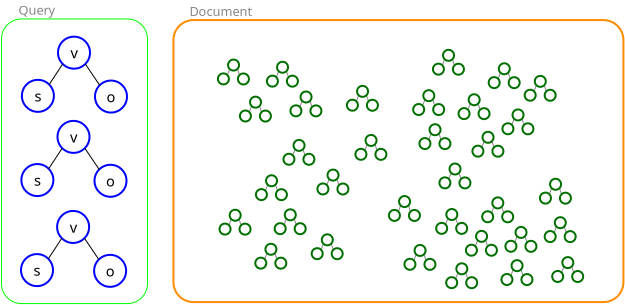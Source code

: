 <?xml version="1.0" encoding="UTF-8"?>
<dia:diagram xmlns:dia="http://www.lysator.liu.se/~alla/dia/">
  <dia:layer name="Background" visible="true" active="true">
    <dia:object type="Standard - Box" version="0" id="O0">
      <dia:attribute name="obj_pos">
        <dia:point val="2.7,3.55"/>
      </dia:attribute>
      <dia:attribute name="obj_bb">
        <dia:rectangle val="2.675,3.525;10.025,17.806"/>
      </dia:attribute>
      <dia:attribute name="elem_corner">
        <dia:point val="2.7,3.55"/>
      </dia:attribute>
      <dia:attribute name="elem_width">
        <dia:real val="7.3"/>
      </dia:attribute>
      <dia:attribute name="elem_height">
        <dia:real val="14.231"/>
      </dia:attribute>
      <dia:attribute name="border_width">
        <dia:real val="0.05"/>
      </dia:attribute>
      <dia:attribute name="border_color">
        <dia:color val="#00ff00"/>
      </dia:attribute>
      <dia:attribute name="show_background">
        <dia:boolean val="true"/>
      </dia:attribute>
      <dia:attribute name="corner_radius">
        <dia:real val="1"/>
      </dia:attribute>
    </dia:object>
    <dia:group>
      <dia:object type="Standard - Ellipse" version="0" id="O1">
        <dia:attribute name="obj_pos">
          <dia:point val="3.719,6.594"/>
        </dia:attribute>
        <dia:attribute name="obj_bb">
          <dia:rectangle val="3.669,6.544;5.369,8.244"/>
        </dia:attribute>
        <dia:attribute name="elem_corner">
          <dia:point val="3.719,6.594"/>
        </dia:attribute>
        <dia:attribute name="elem_width">
          <dia:real val="1.6"/>
        </dia:attribute>
        <dia:attribute name="elem_height">
          <dia:real val="1.6"/>
        </dia:attribute>
        <dia:attribute name="border_width">
          <dia:real val="0.1"/>
        </dia:attribute>
        <dia:attribute name="border_color">
          <dia:color val="#0000ff"/>
        </dia:attribute>
        <dia:attribute name="aspect">
          <dia:enum val="2"/>
        </dia:attribute>
      </dia:object>
      <dia:object type="Standard - Ellipse" version="0" id="O2">
        <dia:attribute name="obj_pos">
          <dia:point val="7.375,6.63"/>
        </dia:attribute>
        <dia:attribute name="obj_bb">
          <dia:rectangle val="7.325,6.58;9.025,8.28"/>
        </dia:attribute>
        <dia:attribute name="elem_corner">
          <dia:point val="7.375,6.63"/>
        </dia:attribute>
        <dia:attribute name="elem_width">
          <dia:real val="1.6"/>
        </dia:attribute>
        <dia:attribute name="elem_height">
          <dia:real val="1.6"/>
        </dia:attribute>
        <dia:attribute name="border_width">
          <dia:real val="0.1"/>
        </dia:attribute>
        <dia:attribute name="border_color">
          <dia:color val="#0000ff"/>
        </dia:attribute>
        <dia:attribute name="aspect">
          <dia:enum val="2"/>
        </dia:attribute>
      </dia:object>
      <dia:object type="Standard - Ellipse" version="0" id="O3">
        <dia:attribute name="obj_pos">
          <dia:point val="5.525,4.435"/>
        </dia:attribute>
        <dia:attribute name="obj_bb">
          <dia:rectangle val="5.475,4.385;7.175,6.085"/>
        </dia:attribute>
        <dia:attribute name="elem_corner">
          <dia:point val="5.525,4.435"/>
        </dia:attribute>
        <dia:attribute name="elem_width">
          <dia:real val="1.6"/>
        </dia:attribute>
        <dia:attribute name="elem_height">
          <dia:real val="1.6"/>
        </dia:attribute>
        <dia:attribute name="border_width">
          <dia:real val="0.1"/>
        </dia:attribute>
        <dia:attribute name="border_color">
          <dia:color val="#0000ff"/>
        </dia:attribute>
        <dia:attribute name="aspect">
          <dia:enum val="2"/>
        </dia:attribute>
      </dia:object>
      <dia:object type="Standard - Text" version="1" id="O4">
        <dia:attribute name="obj_pos">
          <dia:point val="4.519,7.394"/>
        </dia:attribute>
        <dia:attribute name="obj_bb">
          <dia:rectangle val="4.327,6.965;4.71,7.822"/>
        </dia:attribute>
        <dia:attribute name="text">
          <dia:composite type="text">
            <dia:attribute name="string">
              <dia:string>#s#</dia:string>
            </dia:attribute>
            <dia:attribute name="font">
              <dia:font family="sans" style="0" name="Helvetica"/>
            </dia:attribute>
            <dia:attribute name="height">
              <dia:real val="0.917"/>
            </dia:attribute>
            <dia:attribute name="pos">
              <dia:point val="4.519,7.647"/>
            </dia:attribute>
            <dia:attribute name="color">
              <dia:color val="#000000"/>
            </dia:attribute>
            <dia:attribute name="alignment">
              <dia:enum val="1"/>
            </dia:attribute>
          </dia:composite>
        </dia:attribute>
        <dia:attribute name="valign">
          <dia:enum val="2"/>
        </dia:attribute>
        <dia:connections>
          <dia:connection handle="0" to="O1" connection="8"/>
        </dia:connections>
      </dia:object>
      <dia:object type="Standard - Text" version="1" id="O5">
        <dia:attribute name="obj_pos">
          <dia:point val="6.325,5.235"/>
        </dia:attribute>
        <dia:attribute name="obj_bb">
          <dia:rectangle val="6.107,4.806;6.543,5.664"/>
        </dia:attribute>
        <dia:attribute name="text">
          <dia:composite type="text">
            <dia:attribute name="string">
              <dia:string>#v#</dia:string>
            </dia:attribute>
            <dia:attribute name="font">
              <dia:font family="sans" style="0" name="Helvetica"/>
            </dia:attribute>
            <dia:attribute name="height">
              <dia:real val="0.917"/>
            </dia:attribute>
            <dia:attribute name="pos">
              <dia:point val="6.325,5.489"/>
            </dia:attribute>
            <dia:attribute name="color">
              <dia:color val="#000000"/>
            </dia:attribute>
            <dia:attribute name="alignment">
              <dia:enum val="1"/>
            </dia:attribute>
          </dia:composite>
        </dia:attribute>
        <dia:attribute name="valign">
          <dia:enum val="2"/>
        </dia:attribute>
        <dia:connections>
          <dia:connection handle="0" to="O3" connection="8"/>
        </dia:connections>
      </dia:object>
      <dia:object type="Standard - Text" version="1" id="O6">
        <dia:attribute name="obj_pos">
          <dia:point val="8.175,7.43"/>
        </dia:attribute>
        <dia:attribute name="obj_bb">
          <dia:rectangle val="7.95,7.001;8.4,7.859"/>
        </dia:attribute>
        <dia:attribute name="text">
          <dia:composite type="text">
            <dia:attribute name="string">
              <dia:string>#o#</dia:string>
            </dia:attribute>
            <dia:attribute name="font">
              <dia:font family="sans" style="0" name="Helvetica"/>
            </dia:attribute>
            <dia:attribute name="height">
              <dia:real val="0.917"/>
            </dia:attribute>
            <dia:attribute name="pos">
              <dia:point val="8.175,7.684"/>
            </dia:attribute>
            <dia:attribute name="color">
              <dia:color val="#000000"/>
            </dia:attribute>
            <dia:attribute name="alignment">
              <dia:enum val="1"/>
            </dia:attribute>
          </dia:composite>
        </dia:attribute>
        <dia:attribute name="valign">
          <dia:enum val="2"/>
        </dia:attribute>
        <dia:connections>
          <dia:connection handle="0" to="O2" connection="8"/>
        </dia:connections>
      </dia:object>
      <dia:object type="Standard - Line" version="0" id="O7">
        <dia:attribute name="obj_pos">
          <dia:point val="5.084,6.828"/>
        </dia:attribute>
        <dia:attribute name="obj_bb">
          <dia:rectangle val="5.05,5.766;5.794,6.863"/>
        </dia:attribute>
        <dia:attribute name="conn_endpoints">
          <dia:point val="5.084,6.828"/>
          <dia:point val="5.759,5.801"/>
        </dia:attribute>
        <dia:attribute name="numcp">
          <dia:int val="1"/>
        </dia:attribute>
        <dia:attribute name="line_width">
          <dia:real val="0.05"/>
        </dia:attribute>
        <dia:connections>
          <dia:connection handle="0" to="O1" connection="2"/>
          <dia:connection handle="1" to="O3" connection="5"/>
        </dia:connections>
      </dia:object>
      <dia:object type="Standard - Line" version="0" id="O8">
        <dia:attribute name="obj_pos">
          <dia:point val="6.891,5.801"/>
        </dia:attribute>
        <dia:attribute name="obj_bb">
          <dia:rectangle val="6.856,5.766;7.644,6.899"/>
        </dia:attribute>
        <dia:attribute name="conn_endpoints">
          <dia:point val="6.891,5.801"/>
          <dia:point val="7.609,6.864"/>
        </dia:attribute>
        <dia:attribute name="numcp">
          <dia:int val="1"/>
        </dia:attribute>
        <dia:attribute name="line_width">
          <dia:real val="0.05"/>
        </dia:attribute>
        <dia:connections>
          <dia:connection handle="0" to="O3" connection="7"/>
          <dia:connection handle="1" to="O2" connection="0"/>
        </dia:connections>
      </dia:object>
    </dia:group>
    <dia:object type="Standard - Text" version="1" id="O9">
      <dia:attribute name="obj_pos">
        <dia:point val="3.544,3.337"/>
      </dia:attribute>
      <dia:attribute name="obj_bb">
        <dia:rectangle val="3.544,2.743;5.491,3.49"/>
      </dia:attribute>
      <dia:attribute name="text">
        <dia:composite type="text">
          <dia:attribute name="string">
            <dia:string>#Query#</dia:string>
          </dia:attribute>
          <dia:attribute name="font">
            <dia:font family="sans" style="0" name="Helvetica"/>
          </dia:attribute>
          <dia:attribute name="height">
            <dia:real val="0.8"/>
          </dia:attribute>
          <dia:attribute name="pos">
            <dia:point val="3.544,3.337"/>
          </dia:attribute>
          <dia:attribute name="color">
            <dia:color val="#868686"/>
          </dia:attribute>
          <dia:attribute name="alignment">
            <dia:enum val="0"/>
          </dia:attribute>
        </dia:composite>
      </dia:attribute>
      <dia:attribute name="valign">
        <dia:enum val="3"/>
      </dia:attribute>
    </dia:object>
    <dia:object type="Standard - Ellipse" version="0" id="O10">
      <dia:attribute name="obj_pos">
        <dia:point val="3.694,10.805"/>
      </dia:attribute>
      <dia:attribute name="obj_bb">
        <dia:rectangle val="3.644,10.755;5.344,12.455"/>
      </dia:attribute>
      <dia:attribute name="elem_corner">
        <dia:point val="3.694,10.805"/>
      </dia:attribute>
      <dia:attribute name="elem_width">
        <dia:real val="1.6"/>
      </dia:attribute>
      <dia:attribute name="elem_height">
        <dia:real val="1.6"/>
      </dia:attribute>
      <dia:attribute name="border_width">
        <dia:real val="0.1"/>
      </dia:attribute>
      <dia:attribute name="border_color">
        <dia:color val="#0000ff"/>
      </dia:attribute>
      <dia:attribute name="aspect">
        <dia:enum val="2"/>
      </dia:attribute>
    </dia:object>
    <dia:object type="Standard - Ellipse" version="0" id="O11">
      <dia:attribute name="obj_pos">
        <dia:point val="7.35,10.841"/>
      </dia:attribute>
      <dia:attribute name="obj_bb">
        <dia:rectangle val="7.3,10.791;9,12.491"/>
      </dia:attribute>
      <dia:attribute name="elem_corner">
        <dia:point val="7.35,10.841"/>
      </dia:attribute>
      <dia:attribute name="elem_width">
        <dia:real val="1.6"/>
      </dia:attribute>
      <dia:attribute name="elem_height">
        <dia:real val="1.6"/>
      </dia:attribute>
      <dia:attribute name="border_width">
        <dia:real val="0.1"/>
      </dia:attribute>
      <dia:attribute name="border_color">
        <dia:color val="#0000ff"/>
      </dia:attribute>
      <dia:attribute name="aspect">
        <dia:enum val="2"/>
      </dia:attribute>
    </dia:object>
    <dia:object type="Standard - Ellipse" version="0" id="O12">
      <dia:attribute name="obj_pos">
        <dia:point val="5.5,8.646"/>
      </dia:attribute>
      <dia:attribute name="obj_bb">
        <dia:rectangle val="5.45,8.596;7.15,10.296"/>
      </dia:attribute>
      <dia:attribute name="elem_corner">
        <dia:point val="5.5,8.646"/>
      </dia:attribute>
      <dia:attribute name="elem_width">
        <dia:real val="1.6"/>
      </dia:attribute>
      <dia:attribute name="elem_height">
        <dia:real val="1.6"/>
      </dia:attribute>
      <dia:attribute name="border_width">
        <dia:real val="0.1"/>
      </dia:attribute>
      <dia:attribute name="border_color">
        <dia:color val="#0000ff"/>
      </dia:attribute>
      <dia:attribute name="aspect">
        <dia:enum val="2"/>
      </dia:attribute>
    </dia:object>
    <dia:object type="Standard - Text" version="1" id="O13">
      <dia:attribute name="obj_pos">
        <dia:point val="4.494,11.605"/>
      </dia:attribute>
      <dia:attribute name="obj_bb">
        <dia:rectangle val="4.303,11.176;4.685,12.034"/>
      </dia:attribute>
      <dia:attribute name="text">
        <dia:composite type="text">
          <dia:attribute name="string">
            <dia:string>#s#</dia:string>
          </dia:attribute>
          <dia:attribute name="font">
            <dia:font family="sans" style="0" name="Helvetica"/>
          </dia:attribute>
          <dia:attribute name="height">
            <dia:real val="0.917"/>
          </dia:attribute>
          <dia:attribute name="pos">
            <dia:point val="4.494,11.859"/>
          </dia:attribute>
          <dia:attribute name="color">
            <dia:color val="#000000"/>
          </dia:attribute>
          <dia:attribute name="alignment">
            <dia:enum val="1"/>
          </dia:attribute>
        </dia:composite>
      </dia:attribute>
      <dia:attribute name="valign">
        <dia:enum val="2"/>
      </dia:attribute>
      <dia:connections>
        <dia:connection handle="0" to="O10" connection="8"/>
      </dia:connections>
    </dia:object>
    <dia:object type="Standard - Text" version="1" id="O14">
      <dia:attribute name="obj_pos">
        <dia:point val="6.3,9.446"/>
      </dia:attribute>
      <dia:attribute name="obj_bb">
        <dia:rectangle val="6.082,9.018;6.518,9.875"/>
      </dia:attribute>
      <dia:attribute name="text">
        <dia:composite type="text">
          <dia:attribute name="string">
            <dia:string>#v#</dia:string>
          </dia:attribute>
          <dia:attribute name="font">
            <dia:font family="sans" style="0" name="Helvetica"/>
          </dia:attribute>
          <dia:attribute name="height">
            <dia:real val="0.917"/>
          </dia:attribute>
          <dia:attribute name="pos">
            <dia:point val="6.3,9.7"/>
          </dia:attribute>
          <dia:attribute name="color">
            <dia:color val="#000000"/>
          </dia:attribute>
          <dia:attribute name="alignment">
            <dia:enum val="1"/>
          </dia:attribute>
        </dia:composite>
      </dia:attribute>
      <dia:attribute name="valign">
        <dia:enum val="2"/>
      </dia:attribute>
      <dia:connections>
        <dia:connection handle="0" to="O12" connection="8"/>
      </dia:connections>
    </dia:object>
    <dia:object type="Standard - Text" version="1" id="O15">
      <dia:attribute name="obj_pos">
        <dia:point val="8.15,11.641"/>
      </dia:attribute>
      <dia:attribute name="obj_bb">
        <dia:rectangle val="7.925,11.213;8.375,12.07"/>
      </dia:attribute>
      <dia:attribute name="text">
        <dia:composite type="text">
          <dia:attribute name="string">
            <dia:string>#o#</dia:string>
          </dia:attribute>
          <dia:attribute name="font">
            <dia:font family="sans" style="0" name="Helvetica"/>
          </dia:attribute>
          <dia:attribute name="height">
            <dia:real val="0.917"/>
          </dia:attribute>
          <dia:attribute name="pos">
            <dia:point val="8.15,11.895"/>
          </dia:attribute>
          <dia:attribute name="color">
            <dia:color val="#000000"/>
          </dia:attribute>
          <dia:attribute name="alignment">
            <dia:enum val="1"/>
          </dia:attribute>
        </dia:composite>
      </dia:attribute>
      <dia:attribute name="valign">
        <dia:enum val="2"/>
      </dia:attribute>
      <dia:connections>
        <dia:connection handle="0" to="O11" connection="8"/>
      </dia:connections>
    </dia:object>
    <dia:object type="Standard - Line" version="0" id="O16">
      <dia:attribute name="obj_pos">
        <dia:point val="5.059,11.039"/>
      </dia:attribute>
      <dia:attribute name="obj_bb">
        <dia:rectangle val="5.025,9.977;5.769,11.074"/>
      </dia:attribute>
      <dia:attribute name="conn_endpoints">
        <dia:point val="5.059,11.039"/>
        <dia:point val="5.734,10.012"/>
      </dia:attribute>
      <dia:attribute name="numcp">
        <dia:int val="1"/>
      </dia:attribute>
      <dia:attribute name="line_width">
        <dia:real val="0.05"/>
      </dia:attribute>
      <dia:connections>
        <dia:connection handle="0" to="O10" connection="2"/>
        <dia:connection handle="1" to="O12" connection="5"/>
      </dia:connections>
    </dia:object>
    <dia:object type="Standard - Line" version="0" id="O17">
      <dia:attribute name="obj_pos">
        <dia:point val="6.866,10.012"/>
      </dia:attribute>
      <dia:attribute name="obj_bb">
        <dia:rectangle val="6.831,9.977;7.619,11.11"/>
      </dia:attribute>
      <dia:attribute name="conn_endpoints">
        <dia:point val="6.866,10.012"/>
        <dia:point val="7.584,11.076"/>
      </dia:attribute>
      <dia:attribute name="numcp">
        <dia:int val="1"/>
      </dia:attribute>
      <dia:attribute name="line_width">
        <dia:real val="0.05"/>
      </dia:attribute>
      <dia:connections>
        <dia:connection handle="0" to="O12" connection="7"/>
        <dia:connection handle="1" to="O11" connection="0"/>
      </dia:connections>
    </dia:object>
    <dia:object type="Standard - Ellipse" version="0" id="O18">
      <dia:attribute name="obj_pos">
        <dia:point val="3.675,15.307"/>
      </dia:attribute>
      <dia:attribute name="obj_bb">
        <dia:rectangle val="3.625,15.258;5.325,16.957"/>
      </dia:attribute>
      <dia:attribute name="elem_corner">
        <dia:point val="3.675,15.307"/>
      </dia:attribute>
      <dia:attribute name="elem_width">
        <dia:real val="1.6"/>
      </dia:attribute>
      <dia:attribute name="elem_height">
        <dia:real val="1.6"/>
      </dia:attribute>
      <dia:attribute name="border_width">
        <dia:real val="0.1"/>
      </dia:attribute>
      <dia:attribute name="border_color">
        <dia:color val="#0000ff"/>
      </dia:attribute>
      <dia:attribute name="aspect">
        <dia:enum val="2"/>
      </dia:attribute>
    </dia:object>
    <dia:object type="Standard - Ellipse" version="0" id="O19">
      <dia:attribute name="obj_pos">
        <dia:point val="7.331,15.344"/>
      </dia:attribute>
      <dia:attribute name="obj_bb">
        <dia:rectangle val="7.281,15.294;8.981,16.994"/>
      </dia:attribute>
      <dia:attribute name="elem_corner">
        <dia:point val="7.331,15.344"/>
      </dia:attribute>
      <dia:attribute name="elem_width">
        <dia:real val="1.6"/>
      </dia:attribute>
      <dia:attribute name="elem_height">
        <dia:real val="1.6"/>
      </dia:attribute>
      <dia:attribute name="border_width">
        <dia:real val="0.1"/>
      </dia:attribute>
      <dia:attribute name="border_color">
        <dia:color val="#0000ff"/>
      </dia:attribute>
      <dia:attribute name="aspect">
        <dia:enum val="2"/>
      </dia:attribute>
    </dia:object>
    <dia:object type="Standard - Ellipse" version="0" id="O20">
      <dia:attribute name="obj_pos">
        <dia:point val="5.481,13.149"/>
      </dia:attribute>
      <dia:attribute name="obj_bb">
        <dia:rectangle val="5.431,13.099;7.131,14.799"/>
      </dia:attribute>
      <dia:attribute name="elem_corner">
        <dia:point val="5.481,13.149"/>
      </dia:attribute>
      <dia:attribute name="elem_width">
        <dia:real val="1.6"/>
      </dia:attribute>
      <dia:attribute name="elem_height">
        <dia:real val="1.6"/>
      </dia:attribute>
      <dia:attribute name="border_width">
        <dia:real val="0.1"/>
      </dia:attribute>
      <dia:attribute name="border_color">
        <dia:color val="#0000ff"/>
      </dia:attribute>
      <dia:attribute name="aspect">
        <dia:enum val="2"/>
      </dia:attribute>
    </dia:object>
    <dia:object type="Standard - Text" version="1" id="O21">
      <dia:attribute name="obj_pos">
        <dia:point val="4.475,16.108"/>
      </dia:attribute>
      <dia:attribute name="obj_bb">
        <dia:rectangle val="4.284,15.679;4.666,16.536"/>
      </dia:attribute>
      <dia:attribute name="text">
        <dia:composite type="text">
          <dia:attribute name="string">
            <dia:string>#s#</dia:string>
          </dia:attribute>
          <dia:attribute name="font">
            <dia:font family="sans" style="0" name="Helvetica"/>
          </dia:attribute>
          <dia:attribute name="height">
            <dia:real val="0.917"/>
          </dia:attribute>
          <dia:attribute name="pos">
            <dia:point val="4.475,16.361"/>
          </dia:attribute>
          <dia:attribute name="color">
            <dia:color val="#000000"/>
          </dia:attribute>
          <dia:attribute name="alignment">
            <dia:enum val="1"/>
          </dia:attribute>
        </dia:composite>
      </dia:attribute>
      <dia:attribute name="valign">
        <dia:enum val="2"/>
      </dia:attribute>
      <dia:connections>
        <dia:connection handle="0" to="O18" connection="8"/>
      </dia:connections>
    </dia:object>
    <dia:object type="Standard - Text" version="1" id="O22">
      <dia:attribute name="obj_pos">
        <dia:point val="6.281,13.949"/>
      </dia:attribute>
      <dia:attribute name="obj_bb">
        <dia:rectangle val="6.064,13.52;6.499,14.378"/>
      </dia:attribute>
      <dia:attribute name="text">
        <dia:composite type="text">
          <dia:attribute name="string">
            <dia:string>#v#</dia:string>
          </dia:attribute>
          <dia:attribute name="font">
            <dia:font family="sans" style="0" name="Helvetica"/>
          </dia:attribute>
          <dia:attribute name="height">
            <dia:real val="0.917"/>
          </dia:attribute>
          <dia:attribute name="pos">
            <dia:point val="6.281,14.203"/>
          </dia:attribute>
          <dia:attribute name="color">
            <dia:color val="#000000"/>
          </dia:attribute>
          <dia:attribute name="alignment">
            <dia:enum val="1"/>
          </dia:attribute>
        </dia:composite>
      </dia:attribute>
      <dia:attribute name="valign">
        <dia:enum val="2"/>
      </dia:attribute>
      <dia:connections>
        <dia:connection handle="0" to="O20" connection="8"/>
      </dia:connections>
    </dia:object>
    <dia:object type="Standard - Text" version="1" id="O23">
      <dia:attribute name="obj_pos">
        <dia:point val="8.131,16.144"/>
      </dia:attribute>
      <dia:attribute name="obj_bb">
        <dia:rectangle val="7.906,15.715;8.356,16.573"/>
      </dia:attribute>
      <dia:attribute name="text">
        <dia:composite type="text">
          <dia:attribute name="string">
            <dia:string>#o#</dia:string>
          </dia:attribute>
          <dia:attribute name="font">
            <dia:font family="sans" style="0" name="Helvetica"/>
          </dia:attribute>
          <dia:attribute name="height">
            <dia:real val="0.917"/>
          </dia:attribute>
          <dia:attribute name="pos">
            <dia:point val="8.131,16.398"/>
          </dia:attribute>
          <dia:attribute name="color">
            <dia:color val="#000000"/>
          </dia:attribute>
          <dia:attribute name="alignment">
            <dia:enum val="1"/>
          </dia:attribute>
        </dia:composite>
      </dia:attribute>
      <dia:attribute name="valign">
        <dia:enum val="2"/>
      </dia:attribute>
      <dia:connections>
        <dia:connection handle="0" to="O19" connection="8"/>
      </dia:connections>
    </dia:object>
    <dia:object type="Standard - Line" version="0" id="O24">
      <dia:attribute name="obj_pos">
        <dia:point val="5.041,15.542"/>
      </dia:attribute>
      <dia:attribute name="obj_bb">
        <dia:rectangle val="5.006,14.48;5.75,15.576"/>
      </dia:attribute>
      <dia:attribute name="conn_endpoints">
        <dia:point val="5.041,15.542"/>
        <dia:point val="5.716,14.514"/>
      </dia:attribute>
      <dia:attribute name="numcp">
        <dia:int val="1"/>
      </dia:attribute>
      <dia:attribute name="line_width">
        <dia:real val="0.05"/>
      </dia:attribute>
      <dia:connections>
        <dia:connection handle="0" to="O18" connection="2"/>
        <dia:connection handle="1" to="O20" connection="5"/>
      </dia:connections>
    </dia:object>
    <dia:object type="Standard - Line" version="0" id="O25">
      <dia:attribute name="obj_pos">
        <dia:point val="6.847,14.514"/>
      </dia:attribute>
      <dia:attribute name="obj_bb">
        <dia:rectangle val="6.812,14.48;7.6,15.613"/>
      </dia:attribute>
      <dia:attribute name="conn_endpoints">
        <dia:point val="6.847,14.514"/>
        <dia:point val="7.566,15.578"/>
      </dia:attribute>
      <dia:attribute name="numcp">
        <dia:int val="1"/>
      </dia:attribute>
      <dia:attribute name="line_width">
        <dia:real val="0.05"/>
      </dia:attribute>
      <dia:connections>
        <dia:connection handle="0" to="O20" connection="7"/>
        <dia:connection handle="1" to="O19" connection="0"/>
      </dia:connections>
    </dia:object>
    <dia:object type="Standard - Box" version="0" id="O26">
      <dia:attribute name="obj_pos">
        <dia:point val="11.296,3.606"/>
      </dia:attribute>
      <dia:attribute name="obj_bb">
        <dia:rectangle val="11.246,3.556;33.846,17.756"/>
      </dia:attribute>
      <dia:attribute name="elem_corner">
        <dia:point val="11.296,3.606"/>
      </dia:attribute>
      <dia:attribute name="elem_width">
        <dia:real val="22.5"/>
      </dia:attribute>
      <dia:attribute name="elem_height">
        <dia:real val="14.1"/>
      </dia:attribute>
      <dia:attribute name="border_width">
        <dia:real val="0.1"/>
      </dia:attribute>
      <dia:attribute name="border_color">
        <dia:color val="#ff8b00"/>
      </dia:attribute>
      <dia:attribute name="show_background">
        <dia:boolean val="true"/>
      </dia:attribute>
      <dia:attribute name="corner_radius">
        <dia:real val="1"/>
      </dia:attribute>
    </dia:object>
    <dia:object type="Standard - Text" version="1" id="O27">
      <dia:attribute name="obj_pos">
        <dia:point val="12.096,3.406"/>
      </dia:attribute>
      <dia:attribute name="obj_bb">
        <dia:rectangle val="12.096,2.811;15.411,3.559"/>
      </dia:attribute>
      <dia:attribute name="text">
        <dia:composite type="text">
          <dia:attribute name="string">
            <dia:string>#Document#</dia:string>
          </dia:attribute>
          <dia:attribute name="font">
            <dia:font family="sans" style="0" name="Helvetica"/>
          </dia:attribute>
          <dia:attribute name="height">
            <dia:real val="0.8"/>
          </dia:attribute>
          <dia:attribute name="pos">
            <dia:point val="12.096,3.406"/>
          </dia:attribute>
          <dia:attribute name="color">
            <dia:color val="#868686"/>
          </dia:attribute>
          <dia:attribute name="alignment">
            <dia:enum val="0"/>
          </dia:attribute>
        </dia:composite>
      </dia:attribute>
      <dia:attribute name="valign">
        <dia:enum val="3"/>
      </dia:attribute>
    </dia:object>
    <dia:object type="Standard - Line" version="0" id="O28">
      <dia:attribute name="obj_pos">
        <dia:point val="17.733,7.646"/>
      </dia:attribute>
      <dia:attribute name="obj_bb">
        <dia:rectangle val="17.583,7.613;17.765,7.982"/>
      </dia:attribute>
      <dia:attribute name="conn_endpoints">
        <dia:point val="17.733,7.646"/>
        <dia:point val="17.616,7.949"/>
      </dia:attribute>
      <dia:attribute name="numcp">
        <dia:int val="1"/>
      </dia:attribute>
      <dia:attribute name="line_color">
        <dia:color val="#868686"/>
      </dia:attribute>
      <dia:attribute name="line_width">
        <dia:real val="0.05"/>
      </dia:attribute>
      <dia:connections>
        <dia:connection handle="0" to="O31" connection="5"/>
        <dia:connection handle="1" to="O30" connection="2"/>
      </dia:connections>
    </dia:object>
    <dia:object type="Standard - Line" version="0" id="O29">
      <dia:attribute name="obj_pos">
        <dia:point val="18.122,7.646"/>
      </dia:attribute>
      <dia:attribute name="obj_bb">
        <dia:rectangle val="18.09,7.614;18.258,7.984"/>
      </dia:attribute>
      <dia:attribute name="conn_endpoints">
        <dia:point val="18.122,7.646"/>
        <dia:point val="18.227,7.952"/>
      </dia:attribute>
      <dia:attribute name="numcp">
        <dia:int val="1"/>
      </dia:attribute>
      <dia:attribute name="line_color">
        <dia:color val="#868686"/>
      </dia:attribute>
      <dia:attribute name="line_width">
        <dia:real val="0.05"/>
      </dia:attribute>
      <dia:connections>
        <dia:connection handle="0" to="O31" connection="7"/>
        <dia:connection handle="1" to="O32" connection="0"/>
      </dia:connections>
    </dia:object>
    <dia:object type="Standard - Ellipse" version="0" id="O30">
      <dia:attribute name="obj_pos">
        <dia:point val="17.146,7.869"/>
      </dia:attribute>
      <dia:attribute name="obj_bb">
        <dia:rectangle val="17.096,7.819;17.746,8.469"/>
      </dia:attribute>
      <dia:attribute name="elem_corner">
        <dia:point val="17.146,7.869"/>
      </dia:attribute>
      <dia:attribute name="elem_width">
        <dia:real val="0.55"/>
      </dia:attribute>
      <dia:attribute name="elem_height">
        <dia:real val="0.55"/>
      </dia:attribute>
      <dia:attribute name="border_width">
        <dia:real val="0.1"/>
      </dia:attribute>
      <dia:attribute name="border_color">
        <dia:color val="#006f00"/>
      </dia:attribute>
      <dia:attribute name="aspect">
        <dia:enum val="2"/>
      </dia:attribute>
    </dia:object>
    <dia:object type="Standard - Ellipse" version="0" id="O31">
      <dia:attribute name="obj_pos">
        <dia:point val="17.652,7.176"/>
      </dia:attribute>
      <dia:attribute name="obj_bb">
        <dia:rectangle val="17.602,7.126;18.252,7.776"/>
      </dia:attribute>
      <dia:attribute name="elem_corner">
        <dia:point val="17.652,7.176"/>
      </dia:attribute>
      <dia:attribute name="elem_width">
        <dia:real val="0.55"/>
      </dia:attribute>
      <dia:attribute name="elem_height">
        <dia:real val="0.55"/>
      </dia:attribute>
      <dia:attribute name="border_width">
        <dia:real val="0.1"/>
      </dia:attribute>
      <dia:attribute name="border_color">
        <dia:color val="#006f00"/>
      </dia:attribute>
      <dia:attribute name="aspect">
        <dia:enum val="2"/>
      </dia:attribute>
    </dia:object>
    <dia:object type="Standard - Ellipse" version="0" id="O32">
      <dia:attribute name="obj_pos">
        <dia:point val="18.146,7.871"/>
      </dia:attribute>
      <dia:attribute name="obj_bb">
        <dia:rectangle val="18.096,7.821;18.746,8.471"/>
      </dia:attribute>
      <dia:attribute name="elem_corner">
        <dia:point val="18.146,7.871"/>
      </dia:attribute>
      <dia:attribute name="elem_width">
        <dia:real val="0.55"/>
      </dia:attribute>
      <dia:attribute name="elem_height">
        <dia:real val="0.55"/>
      </dia:attribute>
      <dia:attribute name="border_width">
        <dia:real val="0.1"/>
      </dia:attribute>
      <dia:attribute name="border_color">
        <dia:color val="#006f00"/>
      </dia:attribute>
      <dia:attribute name="aspect">
        <dia:enum val="2"/>
      </dia:attribute>
    </dia:object>
    <dia:object type="Standard - Line" version="0" id="O33">
      <dia:attribute name="obj_pos">
        <dia:point val="15.208,7.904"/>
      </dia:attribute>
      <dia:attribute name="obj_bb">
        <dia:rectangle val="15.058,7.872;15.24,8.24"/>
      </dia:attribute>
      <dia:attribute name="conn_endpoints">
        <dia:point val="15.208,7.904"/>
        <dia:point val="15.091,8.208"/>
      </dia:attribute>
      <dia:attribute name="numcp">
        <dia:int val="1"/>
      </dia:attribute>
      <dia:attribute name="line_color">
        <dia:color val="#868686"/>
      </dia:attribute>
      <dia:attribute name="line_width">
        <dia:real val="0.05"/>
      </dia:attribute>
      <dia:connections>
        <dia:connection handle="0" to="O36" connection="5"/>
        <dia:connection handle="1" to="O35" connection="2"/>
      </dia:connections>
    </dia:object>
    <dia:object type="Standard - Line" version="0" id="O34">
      <dia:attribute name="obj_pos">
        <dia:point val="15.597,7.904"/>
      </dia:attribute>
      <dia:attribute name="obj_bb">
        <dia:rectangle val="15.565,7.873;15.733,8.242"/>
      </dia:attribute>
      <dia:attribute name="conn_endpoints">
        <dia:point val="15.597,7.904"/>
        <dia:point val="15.702,8.211"/>
      </dia:attribute>
      <dia:attribute name="numcp">
        <dia:int val="1"/>
      </dia:attribute>
      <dia:attribute name="line_color">
        <dia:color val="#868686"/>
      </dia:attribute>
      <dia:attribute name="line_width">
        <dia:real val="0.05"/>
      </dia:attribute>
      <dia:connections>
        <dia:connection handle="0" to="O36" connection="7"/>
        <dia:connection handle="1" to="O37" connection="0"/>
      </dia:connections>
    </dia:object>
    <dia:object type="Standard - Ellipse" version="0" id="O35">
      <dia:attribute name="obj_pos">
        <dia:point val="14.621,8.127"/>
      </dia:attribute>
      <dia:attribute name="obj_bb">
        <dia:rectangle val="14.571,8.078;15.221,8.727"/>
      </dia:attribute>
      <dia:attribute name="elem_corner">
        <dia:point val="14.621,8.127"/>
      </dia:attribute>
      <dia:attribute name="elem_width">
        <dia:real val="0.55"/>
      </dia:attribute>
      <dia:attribute name="elem_height">
        <dia:real val="0.55"/>
      </dia:attribute>
      <dia:attribute name="border_width">
        <dia:real val="0.1"/>
      </dia:attribute>
      <dia:attribute name="border_color">
        <dia:color val="#006f00"/>
      </dia:attribute>
      <dia:attribute name="aspect">
        <dia:enum val="2"/>
      </dia:attribute>
    </dia:object>
    <dia:object type="Standard - Ellipse" version="0" id="O36">
      <dia:attribute name="obj_pos">
        <dia:point val="15.127,7.435"/>
      </dia:attribute>
      <dia:attribute name="obj_bb">
        <dia:rectangle val="15.077,7.385;15.727,8.035"/>
      </dia:attribute>
      <dia:attribute name="elem_corner">
        <dia:point val="15.127,7.435"/>
      </dia:attribute>
      <dia:attribute name="elem_width">
        <dia:real val="0.55"/>
      </dia:attribute>
      <dia:attribute name="elem_height">
        <dia:real val="0.55"/>
      </dia:attribute>
      <dia:attribute name="border_width">
        <dia:real val="0.1"/>
      </dia:attribute>
      <dia:attribute name="border_color">
        <dia:color val="#006f00"/>
      </dia:attribute>
      <dia:attribute name="aspect">
        <dia:enum val="2"/>
      </dia:attribute>
    </dia:object>
    <dia:object type="Standard - Ellipse" version="0" id="O37">
      <dia:attribute name="obj_pos">
        <dia:point val="15.621,8.13"/>
      </dia:attribute>
      <dia:attribute name="obj_bb">
        <dia:rectangle val="15.571,8.08;16.221,8.73"/>
      </dia:attribute>
      <dia:attribute name="elem_corner">
        <dia:point val="15.621,8.13"/>
      </dia:attribute>
      <dia:attribute name="elem_width">
        <dia:real val="0.55"/>
      </dia:attribute>
      <dia:attribute name="elem_height">
        <dia:real val="0.55"/>
      </dia:attribute>
      <dia:attribute name="border_width">
        <dia:real val="0.1"/>
      </dia:attribute>
      <dia:attribute name="border_color">
        <dia:color val="#006f00"/>
      </dia:attribute>
      <dia:attribute name="aspect">
        <dia:enum val="2"/>
      </dia:attribute>
    </dia:object>
    <dia:object type="Standard - Line" version="0" id="O38">
      <dia:attribute name="obj_pos">
        <dia:point val="16.558,6.159"/>
      </dia:attribute>
      <dia:attribute name="obj_bb">
        <dia:rectangle val="16.408,6.127;16.59,6.495"/>
      </dia:attribute>
      <dia:attribute name="conn_endpoints">
        <dia:point val="16.558,6.159"/>
        <dia:point val="16.441,6.463"/>
      </dia:attribute>
      <dia:attribute name="numcp">
        <dia:int val="1"/>
      </dia:attribute>
      <dia:attribute name="line_color">
        <dia:color val="#868686"/>
      </dia:attribute>
      <dia:attribute name="line_width">
        <dia:real val="0.05"/>
      </dia:attribute>
      <dia:connections>
        <dia:connection handle="0" to="O41" connection="5"/>
        <dia:connection handle="1" to="O40" connection="2"/>
      </dia:connections>
    </dia:object>
    <dia:object type="Standard - Line" version="0" id="O39">
      <dia:attribute name="obj_pos">
        <dia:point val="16.947,6.159"/>
      </dia:attribute>
      <dia:attribute name="obj_bb">
        <dia:rectangle val="16.915,6.128;17.083,6.497"/>
      </dia:attribute>
      <dia:attribute name="conn_endpoints">
        <dia:point val="16.947,6.159"/>
        <dia:point val="17.052,6.466"/>
      </dia:attribute>
      <dia:attribute name="numcp">
        <dia:int val="1"/>
      </dia:attribute>
      <dia:attribute name="line_color">
        <dia:color val="#868686"/>
      </dia:attribute>
      <dia:attribute name="line_width">
        <dia:real val="0.05"/>
      </dia:attribute>
      <dia:connections>
        <dia:connection handle="0" to="O41" connection="7"/>
        <dia:connection handle="1" to="O42" connection="0"/>
      </dia:connections>
    </dia:object>
    <dia:object type="Standard - Ellipse" version="0" id="O40">
      <dia:attribute name="obj_pos">
        <dia:point val="15.971,6.383"/>
      </dia:attribute>
      <dia:attribute name="obj_bb">
        <dia:rectangle val="15.921,6.332;16.571,6.982"/>
      </dia:attribute>
      <dia:attribute name="elem_corner">
        <dia:point val="15.971,6.383"/>
      </dia:attribute>
      <dia:attribute name="elem_width">
        <dia:real val="0.55"/>
      </dia:attribute>
      <dia:attribute name="elem_height">
        <dia:real val="0.55"/>
      </dia:attribute>
      <dia:attribute name="border_width">
        <dia:real val="0.1"/>
      </dia:attribute>
      <dia:attribute name="border_color">
        <dia:color val="#006f00"/>
      </dia:attribute>
      <dia:attribute name="aspect">
        <dia:enum val="2"/>
      </dia:attribute>
    </dia:object>
    <dia:object type="Standard - Ellipse" version="0" id="O41">
      <dia:attribute name="obj_pos">
        <dia:point val="16.477,5.69"/>
      </dia:attribute>
      <dia:attribute name="obj_bb">
        <dia:rectangle val="16.427,5.64;17.077,6.29"/>
      </dia:attribute>
      <dia:attribute name="elem_corner">
        <dia:point val="16.477,5.69"/>
      </dia:attribute>
      <dia:attribute name="elem_width">
        <dia:real val="0.55"/>
      </dia:attribute>
      <dia:attribute name="elem_height">
        <dia:real val="0.55"/>
      </dia:attribute>
      <dia:attribute name="border_width">
        <dia:real val="0.1"/>
      </dia:attribute>
      <dia:attribute name="border_color">
        <dia:color val="#006f00"/>
      </dia:attribute>
      <dia:attribute name="aspect">
        <dia:enum val="2"/>
      </dia:attribute>
    </dia:object>
    <dia:object type="Standard - Ellipse" version="0" id="O42">
      <dia:attribute name="obj_pos">
        <dia:point val="16.971,6.385"/>
      </dia:attribute>
      <dia:attribute name="obj_bb">
        <dia:rectangle val="16.921,6.335;17.571,6.985"/>
      </dia:attribute>
      <dia:attribute name="elem_corner">
        <dia:point val="16.971,6.385"/>
      </dia:attribute>
      <dia:attribute name="elem_width">
        <dia:real val="0.55"/>
      </dia:attribute>
      <dia:attribute name="elem_height">
        <dia:real val="0.55"/>
      </dia:attribute>
      <dia:attribute name="border_width">
        <dia:real val="0.1"/>
      </dia:attribute>
      <dia:attribute name="border_color">
        <dia:color val="#006f00"/>
      </dia:attribute>
      <dia:attribute name="aspect">
        <dia:enum val="2"/>
      </dia:attribute>
    </dia:object>
    <dia:object type="Standard - Line" version="0" id="O43">
      <dia:attribute name="obj_pos">
        <dia:point val="18.795,14.787"/>
      </dia:attribute>
      <dia:attribute name="obj_bb">
        <dia:rectangle val="18.646,14.755;18.828,15.123"/>
      </dia:attribute>
      <dia:attribute name="conn_endpoints">
        <dia:point val="18.795,14.787"/>
        <dia:point val="18.678,15.091"/>
      </dia:attribute>
      <dia:attribute name="numcp">
        <dia:int val="1"/>
      </dia:attribute>
      <dia:attribute name="line_color">
        <dia:color val="#868686"/>
      </dia:attribute>
      <dia:attribute name="line_width">
        <dia:real val="0.05"/>
      </dia:attribute>
      <dia:connections>
        <dia:connection handle="0" to="O46" connection="5"/>
        <dia:connection handle="1" to="O45" connection="2"/>
      </dia:connections>
    </dia:object>
    <dia:object type="Standard - Line" version="0" id="O44">
      <dia:attribute name="obj_pos">
        <dia:point val="19.184,14.787"/>
      </dia:attribute>
      <dia:attribute name="obj_bb">
        <dia:rectangle val="19.153,14.755;19.321,15.125"/>
      </dia:attribute>
      <dia:attribute name="conn_endpoints">
        <dia:point val="19.184,14.787"/>
        <dia:point val="19.289,15.093"/>
      </dia:attribute>
      <dia:attribute name="numcp">
        <dia:int val="1"/>
      </dia:attribute>
      <dia:attribute name="line_color">
        <dia:color val="#868686"/>
      </dia:attribute>
      <dia:attribute name="line_width">
        <dia:real val="0.05"/>
      </dia:attribute>
      <dia:connections>
        <dia:connection handle="0" to="O46" connection="7"/>
        <dia:connection handle="1" to="O47" connection="0"/>
      </dia:connections>
    </dia:object>
    <dia:object type="Standard - Ellipse" version="0" id="O45">
      <dia:attribute name="obj_pos">
        <dia:point val="18.209,15.01"/>
      </dia:attribute>
      <dia:attribute name="obj_bb">
        <dia:rectangle val="18.159,14.96;18.809,15.61"/>
      </dia:attribute>
      <dia:attribute name="elem_corner">
        <dia:point val="18.209,15.01"/>
      </dia:attribute>
      <dia:attribute name="elem_width">
        <dia:real val="0.55"/>
      </dia:attribute>
      <dia:attribute name="elem_height">
        <dia:real val="0.55"/>
      </dia:attribute>
      <dia:attribute name="border_width">
        <dia:real val="0.1"/>
      </dia:attribute>
      <dia:attribute name="border_color">
        <dia:color val="#006f00"/>
      </dia:attribute>
      <dia:attribute name="aspect">
        <dia:enum val="2"/>
      </dia:attribute>
    </dia:object>
    <dia:object type="Standard - Ellipse" version="0" id="O46">
      <dia:attribute name="obj_pos">
        <dia:point val="18.715,14.318"/>
      </dia:attribute>
      <dia:attribute name="obj_bb">
        <dia:rectangle val="18.665,14.268;19.315,14.918"/>
      </dia:attribute>
      <dia:attribute name="elem_corner">
        <dia:point val="18.715,14.318"/>
      </dia:attribute>
      <dia:attribute name="elem_width">
        <dia:real val="0.55"/>
      </dia:attribute>
      <dia:attribute name="elem_height">
        <dia:real val="0.55"/>
      </dia:attribute>
      <dia:attribute name="border_width">
        <dia:real val="0.1"/>
      </dia:attribute>
      <dia:attribute name="border_color">
        <dia:color val="#006f00"/>
      </dia:attribute>
      <dia:attribute name="aspect">
        <dia:enum val="2"/>
      </dia:attribute>
    </dia:object>
    <dia:object type="Standard - Ellipse" version="0" id="O47">
      <dia:attribute name="obj_pos">
        <dia:point val="19.209,15.012"/>
      </dia:attribute>
      <dia:attribute name="obj_bb">
        <dia:rectangle val="19.159,14.963;19.809,15.613"/>
      </dia:attribute>
      <dia:attribute name="elem_corner">
        <dia:point val="19.209,15.012"/>
      </dia:attribute>
      <dia:attribute name="elem_width">
        <dia:real val="0.55"/>
      </dia:attribute>
      <dia:attribute name="elem_height">
        <dia:real val="0.55"/>
      </dia:attribute>
      <dia:attribute name="border_width">
        <dia:real val="0.1"/>
      </dia:attribute>
      <dia:attribute name="border_color">
        <dia:color val="#006f00"/>
      </dia:attribute>
      <dia:attribute name="aspect">
        <dia:enum val="2"/>
      </dia:attribute>
    </dia:object>
    <dia:object type="Standard - Line" version="0" id="O48">
      <dia:attribute name="obj_pos">
        <dia:point val="14.189,13.558"/>
      </dia:attribute>
      <dia:attribute name="obj_bb">
        <dia:rectangle val="14.04,13.526;14.222,13.894"/>
      </dia:attribute>
      <dia:attribute name="conn_endpoints">
        <dia:point val="14.189,13.558"/>
        <dia:point val="14.072,13.862"/>
      </dia:attribute>
      <dia:attribute name="numcp">
        <dia:int val="1"/>
      </dia:attribute>
      <dia:attribute name="line_color">
        <dia:color val="#868686"/>
      </dia:attribute>
      <dia:attribute name="line_width">
        <dia:real val="0.05"/>
      </dia:attribute>
      <dia:connections>
        <dia:connection handle="0" to="O51" connection="5"/>
        <dia:connection handle="1" to="O50" connection="2"/>
      </dia:connections>
    </dia:object>
    <dia:object type="Standard - Line" version="0" id="O49">
      <dia:attribute name="obj_pos">
        <dia:point val="14.578,13.558"/>
      </dia:attribute>
      <dia:attribute name="obj_bb">
        <dia:rectangle val="14.546,13.527;14.715,13.896"/>
      </dia:attribute>
      <dia:attribute name="conn_endpoints">
        <dia:point val="14.578,13.558"/>
        <dia:point val="14.683,13.864"/>
      </dia:attribute>
      <dia:attribute name="numcp">
        <dia:int val="1"/>
      </dia:attribute>
      <dia:attribute name="line_color">
        <dia:color val="#868686"/>
      </dia:attribute>
      <dia:attribute name="line_width">
        <dia:real val="0.05"/>
      </dia:attribute>
      <dia:connections>
        <dia:connection handle="0" to="O51" connection="7"/>
        <dia:connection handle="1" to="O52" connection="0"/>
      </dia:connections>
    </dia:object>
    <dia:object type="Standard - Ellipse" version="0" id="O50">
      <dia:attribute name="obj_pos">
        <dia:point val="13.602,13.781"/>
      </dia:attribute>
      <dia:attribute name="obj_bb">
        <dia:rectangle val="13.552,13.731;14.202,14.381"/>
      </dia:attribute>
      <dia:attribute name="elem_corner">
        <dia:point val="13.602,13.781"/>
      </dia:attribute>
      <dia:attribute name="elem_width">
        <dia:real val="0.55"/>
      </dia:attribute>
      <dia:attribute name="elem_height">
        <dia:real val="0.55"/>
      </dia:attribute>
      <dia:attribute name="border_width">
        <dia:real val="0.1"/>
      </dia:attribute>
      <dia:attribute name="border_color">
        <dia:color val="#006f00"/>
      </dia:attribute>
      <dia:attribute name="aspect">
        <dia:enum val="2"/>
      </dia:attribute>
    </dia:object>
    <dia:object type="Standard - Ellipse" version="0" id="O51">
      <dia:attribute name="obj_pos">
        <dia:point val="14.109,13.089"/>
      </dia:attribute>
      <dia:attribute name="obj_bb">
        <dia:rectangle val="14.059,13.039;14.709,13.689"/>
      </dia:attribute>
      <dia:attribute name="elem_corner">
        <dia:point val="14.109,13.089"/>
      </dia:attribute>
      <dia:attribute name="elem_width">
        <dia:real val="0.55"/>
      </dia:attribute>
      <dia:attribute name="elem_height">
        <dia:real val="0.55"/>
      </dia:attribute>
      <dia:attribute name="border_width">
        <dia:real val="0.1"/>
      </dia:attribute>
      <dia:attribute name="border_color">
        <dia:color val="#006f00"/>
      </dia:attribute>
      <dia:attribute name="aspect">
        <dia:enum val="2"/>
      </dia:attribute>
    </dia:object>
    <dia:object type="Standard - Ellipse" version="0" id="O52">
      <dia:attribute name="obj_pos">
        <dia:point val="14.602,13.784"/>
      </dia:attribute>
      <dia:attribute name="obj_bb">
        <dia:rectangle val="14.552,13.734;15.202,14.384"/>
      </dia:attribute>
      <dia:attribute name="elem_corner">
        <dia:point val="14.602,13.784"/>
      </dia:attribute>
      <dia:attribute name="elem_width">
        <dia:real val="0.55"/>
      </dia:attribute>
      <dia:attribute name="elem_height">
        <dia:real val="0.55"/>
      </dia:attribute>
      <dia:attribute name="border_width">
        <dia:real val="0.1"/>
      </dia:attribute>
      <dia:attribute name="border_color">
        <dia:color val="#006f00"/>
      </dia:attribute>
      <dia:attribute name="aspect">
        <dia:enum val="2"/>
      </dia:attribute>
    </dia:object>
    <dia:object type="Standard - Line" version="0" id="O53">
      <dia:attribute name="obj_pos">
        <dia:point val="16.008,11.835"/>
      </dia:attribute>
      <dia:attribute name="obj_bb">
        <dia:rectangle val="15.858,11.802;16.04,12.17"/>
      </dia:attribute>
      <dia:attribute name="conn_endpoints">
        <dia:point val="16.008,11.835"/>
        <dia:point val="15.891,12.138"/>
      </dia:attribute>
      <dia:attribute name="numcp">
        <dia:int val="1"/>
      </dia:attribute>
      <dia:attribute name="line_color">
        <dia:color val="#868686"/>
      </dia:attribute>
      <dia:attribute name="line_width">
        <dia:real val="0.05"/>
      </dia:attribute>
      <dia:connections>
        <dia:connection handle="0" to="O56" connection="5"/>
        <dia:connection handle="1" to="O55" connection="2"/>
      </dia:connections>
    </dia:object>
    <dia:object type="Standard - Line" version="0" id="O54">
      <dia:attribute name="obj_pos">
        <dia:point val="16.397,11.835"/>
      </dia:attribute>
      <dia:attribute name="obj_bb">
        <dia:rectangle val="16.365,11.803;16.533,12.172"/>
      </dia:attribute>
      <dia:attribute name="conn_endpoints">
        <dia:point val="16.397,11.835"/>
        <dia:point val="16.502,12.14"/>
      </dia:attribute>
      <dia:attribute name="numcp">
        <dia:int val="1"/>
      </dia:attribute>
      <dia:attribute name="line_color">
        <dia:color val="#868686"/>
      </dia:attribute>
      <dia:attribute name="line_width">
        <dia:real val="0.05"/>
      </dia:attribute>
      <dia:connections>
        <dia:connection handle="0" to="O56" connection="7"/>
        <dia:connection handle="1" to="O57" connection="0"/>
      </dia:connections>
    </dia:object>
    <dia:object type="Standard - Ellipse" version="0" id="O55">
      <dia:attribute name="obj_pos">
        <dia:point val="15.421,12.057"/>
      </dia:attribute>
      <dia:attribute name="obj_bb">
        <dia:rectangle val="15.371,12.008;16.021,12.658"/>
      </dia:attribute>
      <dia:attribute name="elem_corner">
        <dia:point val="15.421,12.057"/>
      </dia:attribute>
      <dia:attribute name="elem_width">
        <dia:real val="0.55"/>
      </dia:attribute>
      <dia:attribute name="elem_height">
        <dia:real val="0.55"/>
      </dia:attribute>
      <dia:attribute name="border_width">
        <dia:real val="0.1"/>
      </dia:attribute>
      <dia:attribute name="border_color">
        <dia:color val="#006f00"/>
      </dia:attribute>
      <dia:attribute name="aspect">
        <dia:enum val="2"/>
      </dia:attribute>
    </dia:object>
    <dia:object type="Standard - Ellipse" version="0" id="O56">
      <dia:attribute name="obj_pos">
        <dia:point val="15.927,11.365"/>
      </dia:attribute>
      <dia:attribute name="obj_bb">
        <dia:rectangle val="15.877,11.315;16.527,11.965"/>
      </dia:attribute>
      <dia:attribute name="elem_corner">
        <dia:point val="15.927,11.365"/>
      </dia:attribute>
      <dia:attribute name="elem_width">
        <dia:real val="0.55"/>
      </dia:attribute>
      <dia:attribute name="elem_height">
        <dia:real val="0.55"/>
      </dia:attribute>
      <dia:attribute name="border_width">
        <dia:real val="0.1"/>
      </dia:attribute>
      <dia:attribute name="border_color">
        <dia:color val="#006f00"/>
      </dia:attribute>
      <dia:attribute name="aspect">
        <dia:enum val="2"/>
      </dia:attribute>
    </dia:object>
    <dia:object type="Standard - Ellipse" version="0" id="O57">
      <dia:attribute name="obj_pos">
        <dia:point val="16.421,12.06"/>
      </dia:attribute>
      <dia:attribute name="obj_bb">
        <dia:rectangle val="16.371,12.01;17.021,12.66"/>
      </dia:attribute>
      <dia:attribute name="elem_corner">
        <dia:point val="16.421,12.06"/>
      </dia:attribute>
      <dia:attribute name="elem_width">
        <dia:real val="0.55"/>
      </dia:attribute>
      <dia:attribute name="elem_height">
        <dia:real val="0.55"/>
      </dia:attribute>
      <dia:attribute name="border_width">
        <dia:real val="0.1"/>
      </dia:attribute>
      <dia:attribute name="border_color">
        <dia:color val="#006f00"/>
      </dia:attribute>
      <dia:attribute name="aspect">
        <dia:enum val="2"/>
      </dia:attribute>
    </dia:object>
    <dia:object type="Standard - Line" version="0" id="O58">
      <dia:attribute name="obj_pos">
        <dia:point val="15.977,15.261"/>
      </dia:attribute>
      <dia:attribute name="obj_bb">
        <dia:rectangle val="15.827,15.228;16.009,15.597"/>
      </dia:attribute>
      <dia:attribute name="conn_endpoints">
        <dia:point val="15.977,15.261"/>
        <dia:point val="15.859,15.564"/>
      </dia:attribute>
      <dia:attribute name="numcp">
        <dia:int val="1"/>
      </dia:attribute>
      <dia:attribute name="line_color">
        <dia:color val="#868686"/>
      </dia:attribute>
      <dia:attribute name="line_width">
        <dia:real val="0.05"/>
      </dia:attribute>
      <dia:connections>
        <dia:connection handle="0" to="O61" connection="5"/>
        <dia:connection handle="1" to="O60" connection="2"/>
      </dia:connections>
    </dia:object>
    <dia:object type="Standard - Line" version="0" id="O59">
      <dia:attribute name="obj_pos">
        <dia:point val="16.366,15.261"/>
      </dia:attribute>
      <dia:attribute name="obj_bb">
        <dia:rectangle val="16.334,15.229;16.502,15.599"/>
      </dia:attribute>
      <dia:attribute name="conn_endpoints">
        <dia:point val="16.366,15.261"/>
        <dia:point val="16.47,15.567"/>
      </dia:attribute>
      <dia:attribute name="numcp">
        <dia:int val="1"/>
      </dia:attribute>
      <dia:attribute name="line_color">
        <dia:color val="#868686"/>
      </dia:attribute>
      <dia:attribute name="line_width">
        <dia:real val="0.05"/>
      </dia:attribute>
      <dia:connections>
        <dia:connection handle="0" to="O61" connection="7"/>
        <dia:connection handle="1" to="O62" connection="0"/>
      </dia:connections>
    </dia:object>
    <dia:object type="Standard - Ellipse" version="0" id="O60">
      <dia:attribute name="obj_pos">
        <dia:point val="15.39,15.484"/>
      </dia:attribute>
      <dia:attribute name="obj_bb">
        <dia:rectangle val="15.34,15.434;15.99,16.084"/>
      </dia:attribute>
      <dia:attribute name="elem_corner">
        <dia:point val="15.39,15.484"/>
      </dia:attribute>
      <dia:attribute name="elem_width">
        <dia:real val="0.55"/>
      </dia:attribute>
      <dia:attribute name="elem_height">
        <dia:real val="0.55"/>
      </dia:attribute>
      <dia:attribute name="border_width">
        <dia:real val="0.1"/>
      </dia:attribute>
      <dia:attribute name="border_color">
        <dia:color val="#006f00"/>
      </dia:attribute>
      <dia:attribute name="aspect">
        <dia:enum val="2"/>
      </dia:attribute>
    </dia:object>
    <dia:object type="Standard - Ellipse" version="0" id="O61">
      <dia:attribute name="obj_pos">
        <dia:point val="15.896,14.791"/>
      </dia:attribute>
      <dia:attribute name="obj_bb">
        <dia:rectangle val="15.846,14.741;16.496,15.391"/>
      </dia:attribute>
      <dia:attribute name="elem_corner">
        <dia:point val="15.896,14.791"/>
      </dia:attribute>
      <dia:attribute name="elem_width">
        <dia:real val="0.55"/>
      </dia:attribute>
      <dia:attribute name="elem_height">
        <dia:real val="0.55"/>
      </dia:attribute>
      <dia:attribute name="border_width">
        <dia:real val="0.1"/>
      </dia:attribute>
      <dia:attribute name="border_color">
        <dia:color val="#006f00"/>
      </dia:attribute>
      <dia:attribute name="aspect">
        <dia:enum val="2"/>
      </dia:attribute>
    </dia:object>
    <dia:object type="Standard - Ellipse" version="0" id="O62">
      <dia:attribute name="obj_pos">
        <dia:point val="16.39,15.486"/>
      </dia:attribute>
      <dia:attribute name="obj_bb">
        <dia:rectangle val="16.34,15.436;16.99,16.086"/>
      </dia:attribute>
      <dia:attribute name="elem_corner">
        <dia:point val="16.39,15.486"/>
      </dia:attribute>
      <dia:attribute name="elem_width">
        <dia:real val="0.55"/>
      </dia:attribute>
      <dia:attribute name="elem_height">
        <dia:real val="0.55"/>
      </dia:attribute>
      <dia:attribute name="border_width">
        <dia:real val="0.1"/>
      </dia:attribute>
      <dia:attribute name="border_color">
        <dia:color val="#006f00"/>
      </dia:attribute>
      <dia:attribute name="aspect">
        <dia:enum val="2"/>
      </dia:attribute>
    </dia:object>
    <dia:object type="Standard - Line" version="0" id="O63">
      <dia:attribute name="obj_pos">
        <dia:point val="16.945,13.537"/>
      </dia:attribute>
      <dia:attribute name="obj_bb">
        <dia:rectangle val="16.796,13.505;16.978,13.873"/>
      </dia:attribute>
      <dia:attribute name="conn_endpoints">
        <dia:point val="16.945,13.537"/>
        <dia:point val="16.828,13.841"/>
      </dia:attribute>
      <dia:attribute name="numcp">
        <dia:int val="1"/>
      </dia:attribute>
      <dia:attribute name="line_color">
        <dia:color val="#868686"/>
      </dia:attribute>
      <dia:attribute name="line_width">
        <dia:real val="0.05"/>
      </dia:attribute>
      <dia:connections>
        <dia:connection handle="0" to="O66" connection="5"/>
        <dia:connection handle="1" to="O65" connection="2"/>
      </dia:connections>
    </dia:object>
    <dia:object type="Standard - Line" version="0" id="O64">
      <dia:attribute name="obj_pos">
        <dia:point val="17.334,13.537"/>
      </dia:attribute>
      <dia:attribute name="obj_bb">
        <dia:rectangle val="17.303,13.505;17.471,13.875"/>
      </dia:attribute>
      <dia:attribute name="conn_endpoints">
        <dia:point val="17.334,13.537"/>
        <dia:point val="17.439,13.843"/>
      </dia:attribute>
      <dia:attribute name="numcp">
        <dia:int val="1"/>
      </dia:attribute>
      <dia:attribute name="line_color">
        <dia:color val="#868686"/>
      </dia:attribute>
      <dia:attribute name="line_width">
        <dia:real val="0.05"/>
      </dia:attribute>
      <dia:connections>
        <dia:connection handle="0" to="O66" connection="7"/>
        <dia:connection handle="1" to="O67" connection="0"/>
      </dia:connections>
    </dia:object>
    <dia:object type="Standard - Ellipse" version="0" id="O65">
      <dia:attribute name="obj_pos">
        <dia:point val="16.359,13.76"/>
      </dia:attribute>
      <dia:attribute name="obj_bb">
        <dia:rectangle val="16.309,13.71;16.959,14.36"/>
      </dia:attribute>
      <dia:attribute name="elem_corner">
        <dia:point val="16.359,13.76"/>
      </dia:attribute>
      <dia:attribute name="elem_width">
        <dia:real val="0.55"/>
      </dia:attribute>
      <dia:attribute name="elem_height">
        <dia:real val="0.55"/>
      </dia:attribute>
      <dia:attribute name="border_width">
        <dia:real val="0.1"/>
      </dia:attribute>
      <dia:attribute name="border_color">
        <dia:color val="#006f00"/>
      </dia:attribute>
      <dia:attribute name="aspect">
        <dia:enum val="2"/>
      </dia:attribute>
    </dia:object>
    <dia:object type="Standard - Ellipse" version="0" id="O66">
      <dia:attribute name="obj_pos">
        <dia:point val="16.865,13.068"/>
      </dia:attribute>
      <dia:attribute name="obj_bb">
        <dia:rectangle val="16.815,13.018;17.465,13.668"/>
      </dia:attribute>
      <dia:attribute name="elem_corner">
        <dia:point val="16.865,13.068"/>
      </dia:attribute>
      <dia:attribute name="elem_width">
        <dia:real val="0.55"/>
      </dia:attribute>
      <dia:attribute name="elem_height">
        <dia:real val="0.55"/>
      </dia:attribute>
      <dia:attribute name="border_width">
        <dia:real val="0.1"/>
      </dia:attribute>
      <dia:attribute name="border_color">
        <dia:color val="#006f00"/>
      </dia:attribute>
      <dia:attribute name="aspect">
        <dia:enum val="2"/>
      </dia:attribute>
    </dia:object>
    <dia:object type="Standard - Ellipse" version="0" id="O67">
      <dia:attribute name="obj_pos">
        <dia:point val="17.359,13.762"/>
      </dia:attribute>
      <dia:attribute name="obj_bb">
        <dia:rectangle val="17.309,13.713;17.959,14.363"/>
      </dia:attribute>
      <dia:attribute name="elem_corner">
        <dia:point val="17.359,13.762"/>
      </dia:attribute>
      <dia:attribute name="elem_width">
        <dia:real val="0.55"/>
      </dia:attribute>
      <dia:attribute name="elem_height">
        <dia:real val="0.55"/>
      </dia:attribute>
      <dia:attribute name="border_width">
        <dia:real val="0.1"/>
      </dia:attribute>
      <dia:attribute name="border_color">
        <dia:color val="#006f00"/>
      </dia:attribute>
      <dia:attribute name="aspect">
        <dia:enum val="2"/>
      </dia:attribute>
    </dia:object>
    <dia:object type="Standard - Line" version="0" id="O68">
      <dia:attribute name="obj_pos">
        <dia:point val="26.139,7.783"/>
      </dia:attribute>
      <dia:attribute name="obj_bb">
        <dia:rectangle val="25.989,7.751;26.172,8.119"/>
      </dia:attribute>
      <dia:attribute name="conn_endpoints">
        <dia:point val="26.139,7.783"/>
        <dia:point val="26.022,8.087"/>
      </dia:attribute>
      <dia:attribute name="numcp">
        <dia:int val="1"/>
      </dia:attribute>
      <dia:attribute name="line_color">
        <dia:color val="#868686"/>
      </dia:attribute>
      <dia:attribute name="line_width">
        <dia:real val="0.05"/>
      </dia:attribute>
      <dia:connections>
        <dia:connection handle="0" to="O71" connection="5"/>
        <dia:connection handle="1" to="O70" connection="2"/>
      </dia:connections>
    </dia:object>
    <dia:object type="Standard - Line" version="0" id="O69">
      <dia:attribute name="obj_pos">
        <dia:point val="26.528,7.783"/>
      </dia:attribute>
      <dia:attribute name="obj_bb">
        <dia:rectangle val="26.496,7.752;26.665,8.121"/>
      </dia:attribute>
      <dia:attribute name="conn_endpoints">
        <dia:point val="26.528,7.783"/>
        <dia:point val="26.633,8.09"/>
      </dia:attribute>
      <dia:attribute name="numcp">
        <dia:int val="1"/>
      </dia:attribute>
      <dia:attribute name="line_color">
        <dia:color val="#868686"/>
      </dia:attribute>
      <dia:attribute name="line_width">
        <dia:real val="0.05"/>
      </dia:attribute>
      <dia:connections>
        <dia:connection handle="0" to="O71" connection="7"/>
        <dia:connection handle="1" to="O72" connection="0"/>
      </dia:connections>
    </dia:object>
    <dia:object type="Standard - Ellipse" version="0" id="O70">
      <dia:attribute name="obj_pos">
        <dia:point val="25.552,8.007"/>
      </dia:attribute>
      <dia:attribute name="obj_bb">
        <dia:rectangle val="25.502,7.957;26.152,8.607"/>
      </dia:attribute>
      <dia:attribute name="elem_corner">
        <dia:point val="25.552,8.007"/>
      </dia:attribute>
      <dia:attribute name="elem_width">
        <dia:real val="0.55"/>
      </dia:attribute>
      <dia:attribute name="elem_height">
        <dia:real val="0.55"/>
      </dia:attribute>
      <dia:attribute name="border_width">
        <dia:real val="0.1"/>
      </dia:attribute>
      <dia:attribute name="border_color">
        <dia:color val="#006f00"/>
      </dia:attribute>
      <dia:attribute name="aspect">
        <dia:enum val="2"/>
      </dia:attribute>
    </dia:object>
    <dia:object type="Standard - Ellipse" version="0" id="O71">
      <dia:attribute name="obj_pos">
        <dia:point val="26.059,7.314"/>
      </dia:attribute>
      <dia:attribute name="obj_bb">
        <dia:rectangle val="26.009,7.264;26.659,7.914"/>
      </dia:attribute>
      <dia:attribute name="elem_corner">
        <dia:point val="26.059,7.314"/>
      </dia:attribute>
      <dia:attribute name="elem_width">
        <dia:real val="0.55"/>
      </dia:attribute>
      <dia:attribute name="elem_height">
        <dia:real val="0.55"/>
      </dia:attribute>
      <dia:attribute name="border_width">
        <dia:real val="0.1"/>
      </dia:attribute>
      <dia:attribute name="border_color">
        <dia:color val="#006f00"/>
      </dia:attribute>
      <dia:attribute name="aspect">
        <dia:enum val="2"/>
      </dia:attribute>
    </dia:object>
    <dia:object type="Standard - Ellipse" version="0" id="O72">
      <dia:attribute name="obj_pos">
        <dia:point val="26.552,8.009"/>
      </dia:attribute>
      <dia:attribute name="obj_bb">
        <dia:rectangle val="26.502,7.959;27.152,8.609"/>
      </dia:attribute>
      <dia:attribute name="elem_corner">
        <dia:point val="26.552,8.009"/>
      </dia:attribute>
      <dia:attribute name="elem_width">
        <dia:real val="0.55"/>
      </dia:attribute>
      <dia:attribute name="elem_height">
        <dia:real val="0.55"/>
      </dia:attribute>
      <dia:attribute name="border_width">
        <dia:real val="0.1"/>
      </dia:attribute>
      <dia:attribute name="border_color">
        <dia:color val="#006f00"/>
      </dia:attribute>
      <dia:attribute name="aspect">
        <dia:enum val="2"/>
      </dia:attribute>
    </dia:object>
    <dia:object type="Standard - Line" version="0" id="O73">
      <dia:attribute name="obj_pos">
        <dia:point val="23.87,7.58"/>
      </dia:attribute>
      <dia:attribute name="obj_bb">
        <dia:rectangle val="23.721,7.547;23.903,7.916"/>
      </dia:attribute>
      <dia:attribute name="conn_endpoints">
        <dia:point val="23.87,7.58"/>
        <dia:point val="23.753,7.883"/>
      </dia:attribute>
      <dia:attribute name="numcp">
        <dia:int val="1"/>
      </dia:attribute>
      <dia:attribute name="line_color">
        <dia:color val="#868686"/>
      </dia:attribute>
      <dia:attribute name="line_width">
        <dia:real val="0.05"/>
      </dia:attribute>
      <dia:connections>
        <dia:connection handle="0" to="O76" connection="5"/>
        <dia:connection handle="1" to="O75" connection="2"/>
      </dia:connections>
    </dia:object>
    <dia:object type="Standard - Line" version="0" id="O74">
      <dia:attribute name="obj_pos">
        <dia:point val="24.259,7.58"/>
      </dia:attribute>
      <dia:attribute name="obj_bb">
        <dia:rectangle val="24.228,7.548;24.396,7.918"/>
      </dia:attribute>
      <dia:attribute name="conn_endpoints">
        <dia:point val="24.259,7.58"/>
        <dia:point val="24.364,7.886"/>
      </dia:attribute>
      <dia:attribute name="numcp">
        <dia:int val="1"/>
      </dia:attribute>
      <dia:attribute name="line_color">
        <dia:color val="#868686"/>
      </dia:attribute>
      <dia:attribute name="line_width">
        <dia:real val="0.05"/>
      </dia:attribute>
      <dia:connections>
        <dia:connection handle="0" to="O76" connection="7"/>
        <dia:connection handle="1" to="O77" connection="0"/>
      </dia:connections>
    </dia:object>
    <dia:object type="Standard - Ellipse" version="0" id="O75">
      <dia:attribute name="obj_pos">
        <dia:point val="23.284,7.803"/>
      </dia:attribute>
      <dia:attribute name="obj_bb">
        <dia:rectangle val="23.234,7.753;23.884,8.403"/>
      </dia:attribute>
      <dia:attribute name="elem_corner">
        <dia:point val="23.284,7.803"/>
      </dia:attribute>
      <dia:attribute name="elem_width">
        <dia:real val="0.55"/>
      </dia:attribute>
      <dia:attribute name="elem_height">
        <dia:real val="0.55"/>
      </dia:attribute>
      <dia:attribute name="border_width">
        <dia:real val="0.1"/>
      </dia:attribute>
      <dia:attribute name="border_color">
        <dia:color val="#006f00"/>
      </dia:attribute>
      <dia:attribute name="aspect">
        <dia:enum val="2"/>
      </dia:attribute>
    </dia:object>
    <dia:object type="Standard - Ellipse" version="0" id="O76">
      <dia:attribute name="obj_pos">
        <dia:point val="23.79,7.11"/>
      </dia:attribute>
      <dia:attribute name="obj_bb">
        <dia:rectangle val="23.74,7.06;24.39,7.71"/>
      </dia:attribute>
      <dia:attribute name="elem_corner">
        <dia:point val="23.79,7.11"/>
      </dia:attribute>
      <dia:attribute name="elem_width">
        <dia:real val="0.55"/>
      </dia:attribute>
      <dia:attribute name="elem_height">
        <dia:real val="0.55"/>
      </dia:attribute>
      <dia:attribute name="border_width">
        <dia:real val="0.1"/>
      </dia:attribute>
      <dia:attribute name="border_color">
        <dia:color val="#006f00"/>
      </dia:attribute>
      <dia:attribute name="aspect">
        <dia:enum val="2"/>
      </dia:attribute>
    </dia:object>
    <dia:object type="Standard - Ellipse" version="0" id="O77">
      <dia:attribute name="obj_pos">
        <dia:point val="24.284,7.805"/>
      </dia:attribute>
      <dia:attribute name="obj_bb">
        <dia:rectangle val="24.234,7.755;24.884,8.405"/>
      </dia:attribute>
      <dia:attribute name="elem_corner">
        <dia:point val="24.284,7.805"/>
      </dia:attribute>
      <dia:attribute name="elem_width">
        <dia:real val="0.55"/>
      </dia:attribute>
      <dia:attribute name="elem_height">
        <dia:real val="0.55"/>
      </dia:attribute>
      <dia:attribute name="border_width">
        <dia:real val="0.1"/>
      </dia:attribute>
      <dia:attribute name="border_color">
        <dia:color val="#006f00"/>
      </dia:attribute>
      <dia:attribute name="aspect">
        <dia:enum val="2"/>
      </dia:attribute>
    </dia:object>
    <dia:object type="Standard - Line" version="0" id="O78">
      <dia:attribute name="obj_pos">
        <dia:point val="24.183,9.282"/>
      </dia:attribute>
      <dia:attribute name="obj_bb">
        <dia:rectangle val="24.033,9.25;24.215,9.618"/>
      </dia:attribute>
      <dia:attribute name="conn_endpoints">
        <dia:point val="24.183,9.282"/>
        <dia:point val="24.066,9.586"/>
      </dia:attribute>
      <dia:attribute name="numcp">
        <dia:int val="1"/>
      </dia:attribute>
      <dia:attribute name="line_color">
        <dia:color val="#868686"/>
      </dia:attribute>
      <dia:attribute name="line_width">
        <dia:real val="0.05"/>
      </dia:attribute>
      <dia:connections>
        <dia:connection handle="0" to="O81" connection="5"/>
        <dia:connection handle="1" to="O80" connection="2"/>
      </dia:connections>
    </dia:object>
    <dia:object type="Standard - Line" version="0" id="O79">
      <dia:attribute name="obj_pos">
        <dia:point val="24.572,9.282"/>
      </dia:attribute>
      <dia:attribute name="obj_bb">
        <dia:rectangle val="24.54,9.25;24.708,9.62"/>
      </dia:attribute>
      <dia:attribute name="conn_endpoints">
        <dia:point val="24.572,9.282"/>
        <dia:point val="24.677,9.588"/>
      </dia:attribute>
      <dia:attribute name="numcp">
        <dia:int val="1"/>
      </dia:attribute>
      <dia:attribute name="line_color">
        <dia:color val="#868686"/>
      </dia:attribute>
      <dia:attribute name="line_width">
        <dia:real val="0.05"/>
      </dia:attribute>
      <dia:connections>
        <dia:connection handle="0" to="O81" connection="7"/>
        <dia:connection handle="1" to="O82" connection="0"/>
      </dia:connections>
    </dia:object>
    <dia:object type="Standard - Ellipse" version="0" id="O80">
      <dia:attribute name="obj_pos">
        <dia:point val="23.596,9.505"/>
      </dia:attribute>
      <dia:attribute name="obj_bb">
        <dia:rectangle val="23.546,9.455;24.196,10.105"/>
      </dia:attribute>
      <dia:attribute name="elem_corner">
        <dia:point val="23.596,9.505"/>
      </dia:attribute>
      <dia:attribute name="elem_width">
        <dia:real val="0.55"/>
      </dia:attribute>
      <dia:attribute name="elem_height">
        <dia:real val="0.55"/>
      </dia:attribute>
      <dia:attribute name="border_width">
        <dia:real val="0.1"/>
      </dia:attribute>
      <dia:attribute name="border_color">
        <dia:color val="#006f00"/>
      </dia:attribute>
      <dia:attribute name="aspect">
        <dia:enum val="2"/>
      </dia:attribute>
    </dia:object>
    <dia:object type="Standard - Ellipse" version="0" id="O81">
      <dia:attribute name="obj_pos">
        <dia:point val="24.102,8.813"/>
      </dia:attribute>
      <dia:attribute name="obj_bb">
        <dia:rectangle val="24.052,8.763;24.702,9.413"/>
      </dia:attribute>
      <dia:attribute name="elem_corner">
        <dia:point val="24.102,8.813"/>
      </dia:attribute>
      <dia:attribute name="elem_width">
        <dia:real val="0.55"/>
      </dia:attribute>
      <dia:attribute name="elem_height">
        <dia:real val="0.55"/>
      </dia:attribute>
      <dia:attribute name="border_width">
        <dia:real val="0.1"/>
      </dia:attribute>
      <dia:attribute name="border_color">
        <dia:color val="#006f00"/>
      </dia:attribute>
      <dia:attribute name="aspect">
        <dia:enum val="2"/>
      </dia:attribute>
    </dia:object>
    <dia:object type="Standard - Ellipse" version="0" id="O82">
      <dia:attribute name="obj_pos">
        <dia:point val="24.596,9.508"/>
      </dia:attribute>
      <dia:attribute name="obj_bb">
        <dia:rectangle val="24.546,9.458;25.196,10.108"/>
      </dia:attribute>
      <dia:attribute name="elem_corner">
        <dia:point val="24.596,9.508"/>
      </dia:attribute>
      <dia:attribute name="elem_width">
        <dia:real val="0.55"/>
      </dia:attribute>
      <dia:attribute name="elem_height">
        <dia:real val="0.55"/>
      </dia:attribute>
      <dia:attribute name="border_width">
        <dia:real val="0.1"/>
      </dia:attribute>
      <dia:attribute name="border_color">
        <dia:color val="#006f00"/>
      </dia:attribute>
      <dia:attribute name="aspect">
        <dia:enum val="2"/>
      </dia:attribute>
    </dia:object>
    <dia:object type="Standard - Line" version="0" id="O83">
      <dia:attribute name="obj_pos">
        <dia:point val="27.645,6.235"/>
      </dia:attribute>
      <dia:attribute name="obj_bb">
        <dia:rectangle val="27.496,6.202;27.678,6.571"/>
      </dia:attribute>
      <dia:attribute name="conn_endpoints">
        <dia:point val="27.645,6.235"/>
        <dia:point val="27.528,6.538"/>
      </dia:attribute>
      <dia:attribute name="numcp">
        <dia:int val="1"/>
      </dia:attribute>
      <dia:attribute name="line_color">
        <dia:color val="#868686"/>
      </dia:attribute>
      <dia:attribute name="line_width">
        <dia:real val="0.05"/>
      </dia:attribute>
      <dia:connections>
        <dia:connection handle="0" to="O86" connection="5"/>
        <dia:connection handle="1" to="O85" connection="2"/>
      </dia:connections>
    </dia:object>
    <dia:object type="Standard - Line" version="0" id="O84">
      <dia:attribute name="obj_pos">
        <dia:point val="28.034,6.235"/>
      </dia:attribute>
      <dia:attribute name="obj_bb">
        <dia:rectangle val="28.003,6.203;28.171,6.573"/>
      </dia:attribute>
      <dia:attribute name="conn_endpoints">
        <dia:point val="28.034,6.235"/>
        <dia:point val="28.139,6.541"/>
      </dia:attribute>
      <dia:attribute name="numcp">
        <dia:int val="1"/>
      </dia:attribute>
      <dia:attribute name="line_color">
        <dia:color val="#868686"/>
      </dia:attribute>
      <dia:attribute name="line_width">
        <dia:real val="0.05"/>
      </dia:attribute>
      <dia:connections>
        <dia:connection handle="0" to="O86" connection="7"/>
        <dia:connection handle="1" to="O87" connection="0"/>
      </dia:connections>
    </dia:object>
    <dia:object type="Standard - Ellipse" version="0" id="O85">
      <dia:attribute name="obj_pos">
        <dia:point val="27.059,6.458"/>
      </dia:attribute>
      <dia:attribute name="obj_bb">
        <dia:rectangle val="27.009,6.408;27.659,7.058"/>
      </dia:attribute>
      <dia:attribute name="elem_corner">
        <dia:point val="27.059,6.458"/>
      </dia:attribute>
      <dia:attribute name="elem_width">
        <dia:real val="0.55"/>
      </dia:attribute>
      <dia:attribute name="elem_height">
        <dia:real val="0.55"/>
      </dia:attribute>
      <dia:attribute name="border_width">
        <dia:real val="0.1"/>
      </dia:attribute>
      <dia:attribute name="border_color">
        <dia:color val="#006f00"/>
      </dia:attribute>
      <dia:attribute name="aspect">
        <dia:enum val="2"/>
      </dia:attribute>
    </dia:object>
    <dia:object type="Standard - Ellipse" version="0" id="O86">
      <dia:attribute name="obj_pos">
        <dia:point val="27.565,5.765"/>
      </dia:attribute>
      <dia:attribute name="obj_bb">
        <dia:rectangle val="27.515,5.715;28.165,6.365"/>
      </dia:attribute>
      <dia:attribute name="elem_corner">
        <dia:point val="27.565,5.765"/>
      </dia:attribute>
      <dia:attribute name="elem_width">
        <dia:real val="0.55"/>
      </dia:attribute>
      <dia:attribute name="elem_height">
        <dia:real val="0.55"/>
      </dia:attribute>
      <dia:attribute name="border_width">
        <dia:real val="0.1"/>
      </dia:attribute>
      <dia:attribute name="border_color">
        <dia:color val="#006f00"/>
      </dia:attribute>
      <dia:attribute name="aspect">
        <dia:enum val="2"/>
      </dia:attribute>
    </dia:object>
    <dia:object type="Standard - Ellipse" version="0" id="O87">
      <dia:attribute name="obj_pos">
        <dia:point val="28.059,6.46"/>
      </dia:attribute>
      <dia:attribute name="obj_bb">
        <dia:rectangle val="28.009,6.41;28.659,7.06"/>
      </dia:attribute>
      <dia:attribute name="elem_corner">
        <dia:point val="28.059,6.46"/>
      </dia:attribute>
      <dia:attribute name="elem_width">
        <dia:real val="0.55"/>
      </dia:attribute>
      <dia:attribute name="elem_height">
        <dia:real val="0.55"/>
      </dia:attribute>
      <dia:attribute name="border_width">
        <dia:real val="0.1"/>
      </dia:attribute>
      <dia:attribute name="border_color">
        <dia:color val="#006f00"/>
      </dia:attribute>
      <dia:attribute name="aspect">
        <dia:enum val="2"/>
      </dia:attribute>
    </dia:object>
    <dia:object type="Standard - Line" version="0" id="O88">
      <dia:attribute name="obj_pos">
        <dia:point val="24.858,5.562"/>
      </dia:attribute>
      <dia:attribute name="obj_bb">
        <dia:rectangle val="24.708,5.53;24.89,5.898"/>
      </dia:attribute>
      <dia:attribute name="conn_endpoints">
        <dia:point val="24.858,5.562"/>
        <dia:point val="24.741,5.866"/>
      </dia:attribute>
      <dia:attribute name="numcp">
        <dia:int val="1"/>
      </dia:attribute>
      <dia:attribute name="line_color">
        <dia:color val="#868686"/>
      </dia:attribute>
      <dia:attribute name="line_width">
        <dia:real val="0.05"/>
      </dia:attribute>
      <dia:connections>
        <dia:connection handle="0" to="O91" connection="5"/>
        <dia:connection handle="1" to="O90" connection="2"/>
      </dia:connections>
    </dia:object>
    <dia:object type="Standard - Line" version="0" id="O89">
      <dia:attribute name="obj_pos">
        <dia:point val="25.247,5.562"/>
      </dia:attribute>
      <dia:attribute name="obj_bb">
        <dia:rectangle val="25.215,5.53;25.383,5.9"/>
      </dia:attribute>
      <dia:attribute name="conn_endpoints">
        <dia:point val="25.247,5.562"/>
        <dia:point val="25.352,5.868"/>
      </dia:attribute>
      <dia:attribute name="numcp">
        <dia:int val="1"/>
      </dia:attribute>
      <dia:attribute name="line_color">
        <dia:color val="#868686"/>
      </dia:attribute>
      <dia:attribute name="line_width">
        <dia:real val="0.05"/>
      </dia:attribute>
      <dia:connections>
        <dia:connection handle="0" to="O91" connection="7"/>
        <dia:connection handle="1" to="O92" connection="0"/>
      </dia:connections>
    </dia:object>
    <dia:object type="Standard - Ellipse" version="0" id="O90">
      <dia:attribute name="obj_pos">
        <dia:point val="24.271,5.785"/>
      </dia:attribute>
      <dia:attribute name="obj_bb">
        <dia:rectangle val="24.221,5.735;24.871,6.385"/>
      </dia:attribute>
      <dia:attribute name="elem_corner">
        <dia:point val="24.271,5.785"/>
      </dia:attribute>
      <dia:attribute name="elem_width">
        <dia:real val="0.55"/>
      </dia:attribute>
      <dia:attribute name="elem_height">
        <dia:real val="0.55"/>
      </dia:attribute>
      <dia:attribute name="border_width">
        <dia:real val="0.1"/>
      </dia:attribute>
      <dia:attribute name="border_color">
        <dia:color val="#006f00"/>
      </dia:attribute>
      <dia:attribute name="aspect">
        <dia:enum val="2"/>
      </dia:attribute>
    </dia:object>
    <dia:object type="Standard - Ellipse" version="0" id="O91">
      <dia:attribute name="obj_pos">
        <dia:point val="24.777,5.093"/>
      </dia:attribute>
      <dia:attribute name="obj_bb">
        <dia:rectangle val="24.727,5.043;25.377,5.693"/>
      </dia:attribute>
      <dia:attribute name="elem_corner">
        <dia:point val="24.777,5.093"/>
      </dia:attribute>
      <dia:attribute name="elem_width">
        <dia:real val="0.55"/>
      </dia:attribute>
      <dia:attribute name="elem_height">
        <dia:real val="0.55"/>
      </dia:attribute>
      <dia:attribute name="border_width">
        <dia:real val="0.1"/>
      </dia:attribute>
      <dia:attribute name="border_color">
        <dia:color val="#006f00"/>
      </dia:attribute>
      <dia:attribute name="aspect">
        <dia:enum val="2"/>
      </dia:attribute>
    </dia:object>
    <dia:object type="Standard - Ellipse" version="0" id="O92">
      <dia:attribute name="obj_pos">
        <dia:point val="25.271,5.788"/>
      </dia:attribute>
      <dia:attribute name="obj_bb">
        <dia:rectangle val="25.221,5.738;25.871,6.388"/>
      </dia:attribute>
      <dia:attribute name="elem_corner">
        <dia:point val="25.271,5.788"/>
      </dia:attribute>
      <dia:attribute name="elem_width">
        <dia:real val="0.55"/>
      </dia:attribute>
      <dia:attribute name="elem_height">
        <dia:real val="0.55"/>
      </dia:attribute>
      <dia:attribute name="border_width">
        <dia:real val="0.1"/>
      </dia:attribute>
      <dia:attribute name="border_color">
        <dia:color val="#006f00"/>
      </dia:attribute>
      <dia:attribute name="aspect">
        <dia:enum val="2"/>
      </dia:attribute>
    </dia:object>
    <dia:object type="Standard - Line" version="0" id="O93">
      <dia:attribute name="obj_pos">
        <dia:point val="29.445,6.865"/>
      </dia:attribute>
      <dia:attribute name="obj_bb">
        <dia:rectangle val="29.296,6.832;29.478,7.201"/>
      </dia:attribute>
      <dia:attribute name="conn_endpoints">
        <dia:point val="29.445,6.865"/>
        <dia:point val="29.328,7.168"/>
      </dia:attribute>
      <dia:attribute name="numcp">
        <dia:int val="1"/>
      </dia:attribute>
      <dia:attribute name="line_color">
        <dia:color val="#868686"/>
      </dia:attribute>
      <dia:attribute name="line_width">
        <dia:real val="0.05"/>
      </dia:attribute>
      <dia:connections>
        <dia:connection handle="0" to="O96" connection="5"/>
        <dia:connection handle="1" to="O95" connection="2"/>
      </dia:connections>
    </dia:object>
    <dia:object type="Standard - Line" version="0" id="O94">
      <dia:attribute name="obj_pos">
        <dia:point val="29.834,6.865"/>
      </dia:attribute>
      <dia:attribute name="obj_bb">
        <dia:rectangle val="29.803,6.833;29.971,7.203"/>
      </dia:attribute>
      <dia:attribute name="conn_endpoints">
        <dia:point val="29.834,6.865"/>
        <dia:point val="29.939,7.171"/>
      </dia:attribute>
      <dia:attribute name="numcp">
        <dia:int val="1"/>
      </dia:attribute>
      <dia:attribute name="line_color">
        <dia:color val="#868686"/>
      </dia:attribute>
      <dia:attribute name="line_width">
        <dia:real val="0.05"/>
      </dia:attribute>
      <dia:connections>
        <dia:connection handle="0" to="O96" connection="7"/>
        <dia:connection handle="1" to="O97" connection="0"/>
      </dia:connections>
    </dia:object>
    <dia:object type="Standard - Ellipse" version="0" id="O95">
      <dia:attribute name="obj_pos">
        <dia:point val="28.859,7.088"/>
      </dia:attribute>
      <dia:attribute name="obj_bb">
        <dia:rectangle val="28.809,7.038;29.459,7.688"/>
      </dia:attribute>
      <dia:attribute name="elem_corner">
        <dia:point val="28.859,7.088"/>
      </dia:attribute>
      <dia:attribute name="elem_width">
        <dia:real val="0.55"/>
      </dia:attribute>
      <dia:attribute name="elem_height">
        <dia:real val="0.55"/>
      </dia:attribute>
      <dia:attribute name="border_width">
        <dia:real val="0.1"/>
      </dia:attribute>
      <dia:attribute name="border_color">
        <dia:color val="#006f00"/>
      </dia:attribute>
      <dia:attribute name="aspect">
        <dia:enum val="2"/>
      </dia:attribute>
    </dia:object>
    <dia:object type="Standard - Ellipse" version="0" id="O96">
      <dia:attribute name="obj_pos">
        <dia:point val="29.365,6.395"/>
      </dia:attribute>
      <dia:attribute name="obj_bb">
        <dia:rectangle val="29.315,6.345;29.965,6.995"/>
      </dia:attribute>
      <dia:attribute name="elem_corner">
        <dia:point val="29.365,6.395"/>
      </dia:attribute>
      <dia:attribute name="elem_width">
        <dia:real val="0.55"/>
      </dia:attribute>
      <dia:attribute name="elem_height">
        <dia:real val="0.55"/>
      </dia:attribute>
      <dia:attribute name="border_width">
        <dia:real val="0.1"/>
      </dia:attribute>
      <dia:attribute name="border_color">
        <dia:color val="#006f00"/>
      </dia:attribute>
      <dia:attribute name="aspect">
        <dia:enum val="2"/>
      </dia:attribute>
    </dia:object>
    <dia:object type="Standard - Ellipse" version="0" id="O97">
      <dia:attribute name="obj_pos">
        <dia:point val="29.859,7.09"/>
      </dia:attribute>
      <dia:attribute name="obj_bb">
        <dia:rectangle val="29.809,7.04;30.459,7.69"/>
      </dia:attribute>
      <dia:attribute name="elem_corner">
        <dia:point val="29.859,7.09"/>
      </dia:attribute>
      <dia:attribute name="elem_width">
        <dia:real val="0.55"/>
      </dia:attribute>
      <dia:attribute name="elem_height">
        <dia:real val="0.55"/>
      </dia:attribute>
      <dia:attribute name="border_width">
        <dia:real val="0.1"/>
      </dia:attribute>
      <dia:attribute name="border_color">
        <dia:color val="#006f00"/>
      </dia:attribute>
      <dia:attribute name="aspect">
        <dia:enum val="2"/>
      </dia:attribute>
    </dia:object>
    <dia:object type="Standard - Line" version="0" id="O98">
      <dia:attribute name="obj_pos">
        <dia:point val="28.333,8.542"/>
      </dia:attribute>
      <dia:attribute name="obj_bb">
        <dia:rectangle val="28.183,8.51;28.365,8.878"/>
      </dia:attribute>
      <dia:attribute name="conn_endpoints">
        <dia:point val="28.333,8.542"/>
        <dia:point val="28.216,8.846"/>
      </dia:attribute>
      <dia:attribute name="numcp">
        <dia:int val="1"/>
      </dia:attribute>
      <dia:attribute name="line_color">
        <dia:color val="#868686"/>
      </dia:attribute>
      <dia:attribute name="line_width">
        <dia:real val="0.05"/>
      </dia:attribute>
      <dia:connections>
        <dia:connection handle="0" to="O101" connection="5"/>
        <dia:connection handle="1" to="O100" connection="2"/>
      </dia:connections>
    </dia:object>
    <dia:object type="Standard - Line" version="0" id="O99">
      <dia:attribute name="obj_pos">
        <dia:point val="28.722,8.542"/>
      </dia:attribute>
      <dia:attribute name="obj_bb">
        <dia:rectangle val="28.69,8.51;28.858,8.88"/>
      </dia:attribute>
      <dia:attribute name="conn_endpoints">
        <dia:point val="28.722,8.542"/>
        <dia:point val="28.827,8.848"/>
      </dia:attribute>
      <dia:attribute name="numcp">
        <dia:int val="1"/>
      </dia:attribute>
      <dia:attribute name="line_color">
        <dia:color val="#868686"/>
      </dia:attribute>
      <dia:attribute name="line_width">
        <dia:real val="0.05"/>
      </dia:attribute>
      <dia:connections>
        <dia:connection handle="0" to="O101" connection="7"/>
        <dia:connection handle="1" to="O102" connection="0"/>
      </dia:connections>
    </dia:object>
    <dia:object type="Standard - Ellipse" version="0" id="O100">
      <dia:attribute name="obj_pos">
        <dia:point val="27.746,8.765"/>
      </dia:attribute>
      <dia:attribute name="obj_bb">
        <dia:rectangle val="27.696,8.715;28.346,9.365"/>
      </dia:attribute>
      <dia:attribute name="elem_corner">
        <dia:point val="27.746,8.765"/>
      </dia:attribute>
      <dia:attribute name="elem_width">
        <dia:real val="0.55"/>
      </dia:attribute>
      <dia:attribute name="elem_height">
        <dia:real val="0.55"/>
      </dia:attribute>
      <dia:attribute name="border_width">
        <dia:real val="0.1"/>
      </dia:attribute>
      <dia:attribute name="border_color">
        <dia:color val="#006f00"/>
      </dia:attribute>
      <dia:attribute name="aspect">
        <dia:enum val="2"/>
      </dia:attribute>
    </dia:object>
    <dia:object type="Standard - Ellipse" version="0" id="O101">
      <dia:attribute name="obj_pos">
        <dia:point val="28.252,8.073"/>
      </dia:attribute>
      <dia:attribute name="obj_bb">
        <dia:rectangle val="28.202,8.023;28.852,8.673"/>
      </dia:attribute>
      <dia:attribute name="elem_corner">
        <dia:point val="28.252,8.073"/>
      </dia:attribute>
      <dia:attribute name="elem_width">
        <dia:real val="0.55"/>
      </dia:attribute>
      <dia:attribute name="elem_height">
        <dia:real val="0.55"/>
      </dia:attribute>
      <dia:attribute name="border_width">
        <dia:real val="0.1"/>
      </dia:attribute>
      <dia:attribute name="border_color">
        <dia:color val="#006f00"/>
      </dia:attribute>
      <dia:attribute name="aspect">
        <dia:enum val="2"/>
      </dia:attribute>
    </dia:object>
    <dia:object type="Standard - Ellipse" version="0" id="O102">
      <dia:attribute name="obj_pos">
        <dia:point val="28.746,8.768"/>
      </dia:attribute>
      <dia:attribute name="obj_bb">
        <dia:rectangle val="28.696,8.718;29.346,9.368"/>
      </dia:attribute>
      <dia:attribute name="elem_corner">
        <dia:point val="28.746,8.768"/>
      </dia:attribute>
      <dia:attribute name="elem_width">
        <dia:real val="0.55"/>
      </dia:attribute>
      <dia:attribute name="elem_height">
        <dia:real val="0.55"/>
      </dia:attribute>
      <dia:attribute name="border_width">
        <dia:real val="0.1"/>
      </dia:attribute>
      <dia:attribute name="border_color">
        <dia:color val="#006f00"/>
      </dia:attribute>
      <dia:attribute name="aspect">
        <dia:enum val="2"/>
      </dia:attribute>
    </dia:object>
    <dia:object type="Standard - Line" version="0" id="O103">
      <dia:attribute name="obj_pos">
        <dia:point val="26.833,9.662"/>
      </dia:attribute>
      <dia:attribute name="obj_bb">
        <dia:rectangle val="26.683,9.63;26.865,9.998"/>
      </dia:attribute>
      <dia:attribute name="conn_endpoints">
        <dia:point val="26.833,9.662"/>
        <dia:point val="26.716,9.966"/>
      </dia:attribute>
      <dia:attribute name="numcp">
        <dia:int val="1"/>
      </dia:attribute>
      <dia:attribute name="line_color">
        <dia:color val="#868686"/>
      </dia:attribute>
      <dia:attribute name="line_width">
        <dia:real val="0.05"/>
      </dia:attribute>
      <dia:connections>
        <dia:connection handle="0" to="O106" connection="5"/>
        <dia:connection handle="1" to="O105" connection="2"/>
      </dia:connections>
    </dia:object>
    <dia:object type="Standard - Line" version="0" id="O104">
      <dia:attribute name="obj_pos">
        <dia:point val="27.222,9.662"/>
      </dia:attribute>
      <dia:attribute name="obj_bb">
        <dia:rectangle val="27.19,9.63;27.358,10.0"/>
      </dia:attribute>
      <dia:attribute name="conn_endpoints">
        <dia:point val="27.222,9.662"/>
        <dia:point val="27.327,9.968"/>
      </dia:attribute>
      <dia:attribute name="numcp">
        <dia:int val="1"/>
      </dia:attribute>
      <dia:attribute name="line_color">
        <dia:color val="#868686"/>
      </dia:attribute>
      <dia:attribute name="line_width">
        <dia:real val="0.05"/>
      </dia:attribute>
      <dia:connections>
        <dia:connection handle="0" to="O106" connection="7"/>
        <dia:connection handle="1" to="O107" connection="0"/>
      </dia:connections>
    </dia:object>
    <dia:object type="Standard - Ellipse" version="0" id="O105">
      <dia:attribute name="obj_pos">
        <dia:point val="26.246,9.885"/>
      </dia:attribute>
      <dia:attribute name="obj_bb">
        <dia:rectangle val="26.196,9.835;26.846,10.485"/>
      </dia:attribute>
      <dia:attribute name="elem_corner">
        <dia:point val="26.246,9.885"/>
      </dia:attribute>
      <dia:attribute name="elem_width">
        <dia:real val="0.55"/>
      </dia:attribute>
      <dia:attribute name="elem_height">
        <dia:real val="0.55"/>
      </dia:attribute>
      <dia:attribute name="border_width">
        <dia:real val="0.1"/>
      </dia:attribute>
      <dia:attribute name="border_color">
        <dia:color val="#006f00"/>
      </dia:attribute>
      <dia:attribute name="aspect">
        <dia:enum val="2"/>
      </dia:attribute>
    </dia:object>
    <dia:object type="Standard - Ellipse" version="0" id="O106">
      <dia:attribute name="obj_pos">
        <dia:point val="26.752,9.193"/>
      </dia:attribute>
      <dia:attribute name="obj_bb">
        <dia:rectangle val="26.702,9.143;27.352,9.793"/>
      </dia:attribute>
      <dia:attribute name="elem_corner">
        <dia:point val="26.752,9.193"/>
      </dia:attribute>
      <dia:attribute name="elem_width">
        <dia:real val="0.55"/>
      </dia:attribute>
      <dia:attribute name="elem_height">
        <dia:real val="0.55"/>
      </dia:attribute>
      <dia:attribute name="border_width">
        <dia:real val="0.1"/>
      </dia:attribute>
      <dia:attribute name="border_color">
        <dia:color val="#006f00"/>
      </dia:attribute>
      <dia:attribute name="aspect">
        <dia:enum val="2"/>
      </dia:attribute>
    </dia:object>
    <dia:object type="Standard - Ellipse" version="0" id="O107">
      <dia:attribute name="obj_pos">
        <dia:point val="27.246,9.888"/>
      </dia:attribute>
      <dia:attribute name="obj_bb">
        <dia:rectangle val="27.196,9.838;27.846,10.488"/>
      </dia:attribute>
      <dia:attribute name="elem_corner">
        <dia:point val="27.246,9.888"/>
      </dia:attribute>
      <dia:attribute name="elem_width">
        <dia:real val="0.55"/>
      </dia:attribute>
      <dia:attribute name="elem_height">
        <dia:real val="0.55"/>
      </dia:attribute>
      <dia:attribute name="border_width">
        <dia:real val="0.1"/>
      </dia:attribute>
      <dia:attribute name="border_color">
        <dia:color val="#006f00"/>
      </dia:attribute>
      <dia:attribute name="aspect">
        <dia:enum val="2"/>
      </dia:attribute>
    </dia:object>
    <dia:object type="Standard - Line" version="0" id="O108">
      <dia:attribute name="obj_pos">
        <dia:point val="28.483,14.417"/>
      </dia:attribute>
      <dia:attribute name="obj_bb">
        <dia:rectangle val="28.333,14.385;28.515,14.753"/>
      </dia:attribute>
      <dia:attribute name="conn_endpoints">
        <dia:point val="28.483,14.417"/>
        <dia:point val="28.366,14.721"/>
      </dia:attribute>
      <dia:attribute name="numcp">
        <dia:int val="1"/>
      </dia:attribute>
      <dia:attribute name="line_color">
        <dia:color val="#868686"/>
      </dia:attribute>
      <dia:attribute name="line_width">
        <dia:real val="0.05"/>
      </dia:attribute>
      <dia:connections>
        <dia:connection handle="0" to="O111" connection="5"/>
        <dia:connection handle="1" to="O110" connection="2"/>
      </dia:connections>
    </dia:object>
    <dia:object type="Standard - Line" version="0" id="O109">
      <dia:attribute name="obj_pos">
        <dia:point val="28.872,14.417"/>
      </dia:attribute>
      <dia:attribute name="obj_bb">
        <dia:rectangle val="28.84,14.386;29.008,14.755"/>
      </dia:attribute>
      <dia:attribute name="conn_endpoints">
        <dia:point val="28.872,14.417"/>
        <dia:point val="28.977,14.723"/>
      </dia:attribute>
      <dia:attribute name="numcp">
        <dia:int val="1"/>
      </dia:attribute>
      <dia:attribute name="line_color">
        <dia:color val="#868686"/>
      </dia:attribute>
      <dia:attribute name="line_width">
        <dia:real val="0.05"/>
      </dia:attribute>
      <dia:connections>
        <dia:connection handle="0" to="O111" connection="7"/>
        <dia:connection handle="1" to="O112" connection="0"/>
      </dia:connections>
    </dia:object>
    <dia:object type="Standard - Ellipse" version="0" id="O110">
      <dia:attribute name="obj_pos">
        <dia:point val="27.896,14.64"/>
      </dia:attribute>
      <dia:attribute name="obj_bb">
        <dia:rectangle val="27.846,14.59;28.496,15.24"/>
      </dia:attribute>
      <dia:attribute name="elem_corner">
        <dia:point val="27.896,14.64"/>
      </dia:attribute>
      <dia:attribute name="elem_width">
        <dia:real val="0.55"/>
      </dia:attribute>
      <dia:attribute name="elem_height">
        <dia:real val="0.55"/>
      </dia:attribute>
      <dia:attribute name="border_width">
        <dia:real val="0.1"/>
      </dia:attribute>
      <dia:attribute name="border_color">
        <dia:color val="#006f00"/>
      </dia:attribute>
      <dia:attribute name="aspect">
        <dia:enum val="2"/>
      </dia:attribute>
    </dia:object>
    <dia:object type="Standard - Ellipse" version="0" id="O111">
      <dia:attribute name="obj_pos">
        <dia:point val="28.402,13.948"/>
      </dia:attribute>
      <dia:attribute name="obj_bb">
        <dia:rectangle val="28.352,13.898;29.002,14.548"/>
      </dia:attribute>
      <dia:attribute name="elem_corner">
        <dia:point val="28.402,13.948"/>
      </dia:attribute>
      <dia:attribute name="elem_width">
        <dia:real val="0.55"/>
      </dia:attribute>
      <dia:attribute name="elem_height">
        <dia:real val="0.55"/>
      </dia:attribute>
      <dia:attribute name="border_width">
        <dia:real val="0.1"/>
      </dia:attribute>
      <dia:attribute name="border_color">
        <dia:color val="#006f00"/>
      </dia:attribute>
      <dia:attribute name="aspect">
        <dia:enum val="2"/>
      </dia:attribute>
    </dia:object>
    <dia:object type="Standard - Ellipse" version="0" id="O112">
      <dia:attribute name="obj_pos">
        <dia:point val="28.896,14.643"/>
      </dia:attribute>
      <dia:attribute name="obj_bb">
        <dia:rectangle val="28.846,14.593;29.496,15.243"/>
      </dia:attribute>
      <dia:attribute name="elem_corner">
        <dia:point val="28.896,14.643"/>
      </dia:attribute>
      <dia:attribute name="elem_width">
        <dia:real val="0.55"/>
      </dia:attribute>
      <dia:attribute name="elem_height">
        <dia:real val="0.55"/>
      </dia:attribute>
      <dia:attribute name="border_width">
        <dia:real val="0.1"/>
      </dia:attribute>
      <dia:attribute name="border_color">
        <dia:color val="#006f00"/>
      </dia:attribute>
      <dia:attribute name="aspect">
        <dia:enum val="2"/>
      </dia:attribute>
    </dia:object>
    <dia:object type="Standard - Line" version="0" id="O113">
      <dia:attribute name="obj_pos">
        <dia:point val="26.509,14.614"/>
      </dia:attribute>
      <dia:attribute name="obj_bb">
        <dia:rectangle val="26.359,14.582;26.541,14.95"/>
      </dia:attribute>
      <dia:attribute name="conn_endpoints">
        <dia:point val="26.509,14.614"/>
        <dia:point val="26.391,14.918"/>
      </dia:attribute>
      <dia:attribute name="numcp">
        <dia:int val="1"/>
      </dia:attribute>
      <dia:attribute name="line_color">
        <dia:color val="#868686"/>
      </dia:attribute>
      <dia:attribute name="line_width">
        <dia:real val="0.05"/>
      </dia:attribute>
      <dia:connections>
        <dia:connection handle="0" to="O116" connection="5"/>
        <dia:connection handle="1" to="O115" connection="2"/>
      </dia:connections>
    </dia:object>
    <dia:object type="Standard - Line" version="0" id="O114">
      <dia:attribute name="obj_pos">
        <dia:point val="26.898,14.614"/>
      </dia:attribute>
      <dia:attribute name="obj_bb">
        <dia:rectangle val="26.866,14.582;27.034,14.952"/>
      </dia:attribute>
      <dia:attribute name="conn_endpoints">
        <dia:point val="26.898,14.614"/>
        <dia:point val="27.002,14.92"/>
      </dia:attribute>
      <dia:attribute name="numcp">
        <dia:int val="1"/>
      </dia:attribute>
      <dia:attribute name="line_color">
        <dia:color val="#868686"/>
      </dia:attribute>
      <dia:attribute name="line_width">
        <dia:real val="0.05"/>
      </dia:attribute>
      <dia:connections>
        <dia:connection handle="0" to="O116" connection="7"/>
        <dia:connection handle="1" to="O117" connection="0"/>
      </dia:connections>
    </dia:object>
    <dia:object type="Standard - Ellipse" version="0" id="O115">
      <dia:attribute name="obj_pos">
        <dia:point val="25.922,14.837"/>
      </dia:attribute>
      <dia:attribute name="obj_bb">
        <dia:rectangle val="25.872,14.787;26.522,15.437"/>
      </dia:attribute>
      <dia:attribute name="elem_corner">
        <dia:point val="25.922,14.837"/>
      </dia:attribute>
      <dia:attribute name="elem_width">
        <dia:real val="0.55"/>
      </dia:attribute>
      <dia:attribute name="elem_height">
        <dia:real val="0.55"/>
      </dia:attribute>
      <dia:attribute name="border_width">
        <dia:real val="0.1"/>
      </dia:attribute>
      <dia:attribute name="border_color">
        <dia:color val="#006f00"/>
      </dia:attribute>
      <dia:attribute name="aspect">
        <dia:enum val="2"/>
      </dia:attribute>
    </dia:object>
    <dia:object type="Standard - Ellipse" version="0" id="O116">
      <dia:attribute name="obj_pos">
        <dia:point val="26.428,14.145"/>
      </dia:attribute>
      <dia:attribute name="obj_bb">
        <dia:rectangle val="26.378,14.095;27.028,14.745"/>
      </dia:attribute>
      <dia:attribute name="elem_corner">
        <dia:point val="26.428,14.145"/>
      </dia:attribute>
      <dia:attribute name="elem_width">
        <dia:real val="0.55"/>
      </dia:attribute>
      <dia:attribute name="elem_height">
        <dia:real val="0.55"/>
      </dia:attribute>
      <dia:attribute name="border_width">
        <dia:real val="0.1"/>
      </dia:attribute>
      <dia:attribute name="border_color">
        <dia:color val="#006f00"/>
      </dia:attribute>
      <dia:attribute name="aspect">
        <dia:enum val="2"/>
      </dia:attribute>
    </dia:object>
    <dia:object type="Standard - Ellipse" version="0" id="O117">
      <dia:attribute name="obj_pos">
        <dia:point val="26.922,14.84"/>
      </dia:attribute>
      <dia:attribute name="obj_bb">
        <dia:rectangle val="26.872,14.79;27.522,15.44"/>
      </dia:attribute>
      <dia:attribute name="elem_corner">
        <dia:point val="26.922,14.84"/>
      </dia:attribute>
      <dia:attribute name="elem_width">
        <dia:real val="0.55"/>
      </dia:attribute>
      <dia:attribute name="elem_height">
        <dia:real val="0.55"/>
      </dia:attribute>
      <dia:attribute name="border_width">
        <dia:real val="0.1"/>
      </dia:attribute>
      <dia:attribute name="border_color">
        <dia:color val="#006f00"/>
      </dia:attribute>
      <dia:attribute name="aspect">
        <dia:enum val="2"/>
      </dia:attribute>
    </dia:object>
    <dia:object type="Standard - Line" version="0" id="O118">
      <dia:attribute name="obj_pos">
        <dia:point val="27.321,12.942"/>
      </dia:attribute>
      <dia:attribute name="obj_bb">
        <dia:rectangle val="27.172,12.909;27.354,13.277"/>
      </dia:attribute>
      <dia:attribute name="conn_endpoints">
        <dia:point val="27.321,12.942"/>
        <dia:point val="27.204,13.245"/>
      </dia:attribute>
      <dia:attribute name="numcp">
        <dia:int val="1"/>
      </dia:attribute>
      <dia:attribute name="line_color">
        <dia:color val="#868686"/>
      </dia:attribute>
      <dia:attribute name="line_width">
        <dia:real val="0.05"/>
      </dia:attribute>
      <dia:connections>
        <dia:connection handle="0" to="O121" connection="5"/>
        <dia:connection handle="1" to="O120" connection="2"/>
      </dia:connections>
    </dia:object>
    <dia:object type="Standard - Line" version="0" id="O119">
      <dia:attribute name="obj_pos">
        <dia:point val="27.71,12.942"/>
      </dia:attribute>
      <dia:attribute name="obj_bb">
        <dia:rectangle val="27.678,12.91;27.847,13.279"/>
      </dia:attribute>
      <dia:attribute name="conn_endpoints">
        <dia:point val="27.71,12.942"/>
        <dia:point val="27.815,13.248"/>
      </dia:attribute>
      <dia:attribute name="numcp">
        <dia:int val="1"/>
      </dia:attribute>
      <dia:attribute name="line_color">
        <dia:color val="#868686"/>
      </dia:attribute>
      <dia:attribute name="line_width">
        <dia:real val="0.05"/>
      </dia:attribute>
      <dia:connections>
        <dia:connection handle="0" to="O121" connection="7"/>
        <dia:connection handle="1" to="O122" connection="0"/>
      </dia:connections>
    </dia:object>
    <dia:object type="Standard - Ellipse" version="0" id="O120">
      <dia:attribute name="obj_pos">
        <dia:point val="26.734,13.165"/>
      </dia:attribute>
      <dia:attribute name="obj_bb">
        <dia:rectangle val="26.684,13.115;27.334,13.765"/>
      </dia:attribute>
      <dia:attribute name="elem_corner">
        <dia:point val="26.734,13.165"/>
      </dia:attribute>
      <dia:attribute name="elem_width">
        <dia:real val="0.55"/>
      </dia:attribute>
      <dia:attribute name="elem_height">
        <dia:real val="0.55"/>
      </dia:attribute>
      <dia:attribute name="border_width">
        <dia:real val="0.1"/>
      </dia:attribute>
      <dia:attribute name="border_color">
        <dia:color val="#006f00"/>
      </dia:attribute>
      <dia:attribute name="aspect">
        <dia:enum val="2"/>
      </dia:attribute>
    </dia:object>
    <dia:object type="Standard - Ellipse" version="0" id="O121">
      <dia:attribute name="obj_pos">
        <dia:point val="27.241,12.472"/>
      </dia:attribute>
      <dia:attribute name="obj_bb">
        <dia:rectangle val="27.191,12.422;27.841,13.072"/>
      </dia:attribute>
      <dia:attribute name="elem_corner">
        <dia:point val="27.241,12.472"/>
      </dia:attribute>
      <dia:attribute name="elem_width">
        <dia:real val="0.55"/>
      </dia:attribute>
      <dia:attribute name="elem_height">
        <dia:real val="0.55"/>
      </dia:attribute>
      <dia:attribute name="border_width">
        <dia:real val="0.1"/>
      </dia:attribute>
      <dia:attribute name="border_color">
        <dia:color val="#006f00"/>
      </dia:attribute>
      <dia:attribute name="aspect">
        <dia:enum val="2"/>
      </dia:attribute>
    </dia:object>
    <dia:object type="Standard - Ellipse" version="0" id="O122">
      <dia:attribute name="obj_pos">
        <dia:point val="27.734,13.167"/>
      </dia:attribute>
      <dia:attribute name="obj_bb">
        <dia:rectangle val="27.684,13.117;28.334,13.767"/>
      </dia:attribute>
      <dia:attribute name="elem_corner">
        <dia:point val="27.734,13.167"/>
      </dia:attribute>
      <dia:attribute name="elem_width">
        <dia:real val="0.55"/>
      </dia:attribute>
      <dia:attribute name="elem_height">
        <dia:real val="0.55"/>
      </dia:attribute>
      <dia:attribute name="border_width">
        <dia:real val="0.1"/>
      </dia:attribute>
      <dia:attribute name="border_color">
        <dia:color val="#006f00"/>
      </dia:attribute>
      <dia:attribute name="aspect">
        <dia:enum val="2"/>
      </dia:attribute>
    </dia:object>
    <dia:object type="Standard - Line" version="0" id="O123">
      <dia:attribute name="obj_pos">
        <dia:point val="23.434,15.319"/>
      </dia:attribute>
      <dia:attribute name="obj_bb">
        <dia:rectangle val="23.284,15.287;23.466,15.655"/>
      </dia:attribute>
      <dia:attribute name="conn_endpoints">
        <dia:point val="23.434,15.319"/>
        <dia:point val="23.316,15.623"/>
      </dia:attribute>
      <dia:attribute name="numcp">
        <dia:int val="1"/>
      </dia:attribute>
      <dia:attribute name="line_color">
        <dia:color val="#868686"/>
      </dia:attribute>
      <dia:attribute name="line_width">
        <dia:real val="0.05"/>
      </dia:attribute>
      <dia:connections>
        <dia:connection handle="0" to="O126" connection="5"/>
        <dia:connection handle="1" to="O125" connection="2"/>
      </dia:connections>
    </dia:object>
    <dia:object type="Standard - Line" version="0" id="O124">
      <dia:attribute name="obj_pos">
        <dia:point val="23.823,15.319"/>
      </dia:attribute>
      <dia:attribute name="obj_bb">
        <dia:rectangle val="23.791,15.287;23.959,15.657"/>
      </dia:attribute>
      <dia:attribute name="conn_endpoints">
        <dia:point val="23.823,15.319"/>
        <dia:point val="23.927,15.625"/>
      </dia:attribute>
      <dia:attribute name="numcp">
        <dia:int val="1"/>
      </dia:attribute>
      <dia:attribute name="line_color">
        <dia:color val="#868686"/>
      </dia:attribute>
      <dia:attribute name="line_width">
        <dia:real val="0.05"/>
      </dia:attribute>
      <dia:connections>
        <dia:connection handle="0" to="O126" connection="7"/>
        <dia:connection handle="1" to="O127" connection="0"/>
      </dia:connections>
    </dia:object>
    <dia:object type="Standard - Ellipse" version="0" id="O125">
      <dia:attribute name="obj_pos">
        <dia:point val="22.847,15.542"/>
      </dia:attribute>
      <dia:attribute name="obj_bb">
        <dia:rectangle val="22.797,15.492;23.447,16.142"/>
      </dia:attribute>
      <dia:attribute name="elem_corner">
        <dia:point val="22.847,15.542"/>
      </dia:attribute>
      <dia:attribute name="elem_width">
        <dia:real val="0.55"/>
      </dia:attribute>
      <dia:attribute name="elem_height">
        <dia:real val="0.55"/>
      </dia:attribute>
      <dia:attribute name="border_width">
        <dia:real val="0.1"/>
      </dia:attribute>
      <dia:attribute name="border_color">
        <dia:color val="#006f00"/>
      </dia:attribute>
      <dia:attribute name="aspect">
        <dia:enum val="2"/>
      </dia:attribute>
    </dia:object>
    <dia:object type="Standard - Ellipse" version="0" id="O126">
      <dia:attribute name="obj_pos">
        <dia:point val="23.353,14.85"/>
      </dia:attribute>
      <dia:attribute name="obj_bb">
        <dia:rectangle val="23.303,14.8;23.953,15.45"/>
      </dia:attribute>
      <dia:attribute name="elem_corner">
        <dia:point val="23.353,14.85"/>
      </dia:attribute>
      <dia:attribute name="elem_width">
        <dia:real val="0.55"/>
      </dia:attribute>
      <dia:attribute name="elem_height">
        <dia:real val="0.55"/>
      </dia:attribute>
      <dia:attribute name="border_width">
        <dia:real val="0.1"/>
      </dia:attribute>
      <dia:attribute name="border_color">
        <dia:color val="#006f00"/>
      </dia:attribute>
      <dia:attribute name="aspect">
        <dia:enum val="2"/>
      </dia:attribute>
    </dia:object>
    <dia:object type="Standard - Ellipse" version="0" id="O127">
      <dia:attribute name="obj_pos">
        <dia:point val="23.847,15.545"/>
      </dia:attribute>
      <dia:attribute name="obj_bb">
        <dia:rectangle val="23.797,15.495;24.447,16.145"/>
      </dia:attribute>
      <dia:attribute name="elem_corner">
        <dia:point val="23.847,15.545"/>
      </dia:attribute>
      <dia:attribute name="elem_width">
        <dia:real val="0.55"/>
      </dia:attribute>
      <dia:attribute name="elem_height">
        <dia:real val="0.55"/>
      </dia:attribute>
      <dia:attribute name="border_width">
        <dia:real val="0.1"/>
      </dia:attribute>
      <dia:attribute name="border_color">
        <dia:color val="#006f00"/>
      </dia:attribute>
      <dia:attribute name="aspect">
        <dia:enum val="2"/>
      </dia:attribute>
    </dia:object>
    <dia:object type="Standard - Line" version="0" id="O128">
      <dia:attribute name="obj_pos">
        <dia:point val="25.021,13.522"/>
      </dia:attribute>
      <dia:attribute name="obj_bb">
        <dia:rectangle val="24.872,13.489;25.054,13.857"/>
      </dia:attribute>
      <dia:attribute name="conn_endpoints">
        <dia:point val="25.021,13.522"/>
        <dia:point val="24.904,13.825"/>
      </dia:attribute>
      <dia:attribute name="numcp">
        <dia:int val="1"/>
      </dia:attribute>
      <dia:attribute name="line_color">
        <dia:color val="#868686"/>
      </dia:attribute>
      <dia:attribute name="line_width">
        <dia:real val="0.05"/>
      </dia:attribute>
      <dia:connections>
        <dia:connection handle="0" to="O131" connection="5"/>
        <dia:connection handle="1" to="O130" connection="2"/>
      </dia:connections>
    </dia:object>
    <dia:object type="Standard - Line" version="0" id="O129">
      <dia:attribute name="obj_pos">
        <dia:point val="25.41,13.522"/>
      </dia:attribute>
      <dia:attribute name="obj_bb">
        <dia:rectangle val="25.378,13.49;25.547,13.859"/>
      </dia:attribute>
      <dia:attribute name="conn_endpoints">
        <dia:point val="25.41,13.522"/>
        <dia:point val="25.515,13.828"/>
      </dia:attribute>
      <dia:attribute name="numcp">
        <dia:int val="1"/>
      </dia:attribute>
      <dia:attribute name="line_color">
        <dia:color val="#868686"/>
      </dia:attribute>
      <dia:attribute name="line_width">
        <dia:real val="0.05"/>
      </dia:attribute>
      <dia:connections>
        <dia:connection handle="0" to="O131" connection="7"/>
        <dia:connection handle="1" to="O132" connection="0"/>
      </dia:connections>
    </dia:object>
    <dia:object type="Standard - Ellipse" version="0" id="O130">
      <dia:attribute name="obj_pos">
        <dia:point val="24.434,13.745"/>
      </dia:attribute>
      <dia:attribute name="obj_bb">
        <dia:rectangle val="24.384,13.695;25.034,14.345"/>
      </dia:attribute>
      <dia:attribute name="elem_corner">
        <dia:point val="24.434,13.745"/>
      </dia:attribute>
      <dia:attribute name="elem_width">
        <dia:real val="0.55"/>
      </dia:attribute>
      <dia:attribute name="elem_height">
        <dia:real val="0.55"/>
      </dia:attribute>
      <dia:attribute name="border_width">
        <dia:real val="0.1"/>
      </dia:attribute>
      <dia:attribute name="border_color">
        <dia:color val="#006f00"/>
      </dia:attribute>
      <dia:attribute name="aspect">
        <dia:enum val="2"/>
      </dia:attribute>
    </dia:object>
    <dia:object type="Standard - Ellipse" version="0" id="O131">
      <dia:attribute name="obj_pos">
        <dia:point val="24.941,13.052"/>
      </dia:attribute>
      <dia:attribute name="obj_bb">
        <dia:rectangle val="24.891,13.002;25.541,13.652"/>
      </dia:attribute>
      <dia:attribute name="elem_corner">
        <dia:point val="24.941,13.052"/>
      </dia:attribute>
      <dia:attribute name="elem_width">
        <dia:real val="0.55"/>
      </dia:attribute>
      <dia:attribute name="elem_height">
        <dia:real val="0.55"/>
      </dia:attribute>
      <dia:attribute name="border_width">
        <dia:real val="0.1"/>
      </dia:attribute>
      <dia:attribute name="border_color">
        <dia:color val="#006f00"/>
      </dia:attribute>
      <dia:attribute name="aspect">
        <dia:enum val="2"/>
      </dia:attribute>
    </dia:object>
    <dia:object type="Standard - Ellipse" version="0" id="O132">
      <dia:attribute name="obj_pos">
        <dia:point val="25.434,13.747"/>
      </dia:attribute>
      <dia:attribute name="obj_bb">
        <dia:rectangle val="25.384,13.697;26.034,14.347"/>
      </dia:attribute>
      <dia:attribute name="elem_corner">
        <dia:point val="25.434,13.747"/>
      </dia:attribute>
      <dia:attribute name="elem_width">
        <dia:real val="0.55"/>
      </dia:attribute>
      <dia:attribute name="elem_height">
        <dia:real val="0.55"/>
      </dia:attribute>
      <dia:attribute name="border_width">
        <dia:real val="0.1"/>
      </dia:attribute>
      <dia:attribute name="border_color">
        <dia:color val="#006f00"/>
      </dia:attribute>
      <dia:attribute name="aspect">
        <dia:enum val="2"/>
      </dia:attribute>
    </dia:object>
    <dia:object type="Standard - Line" version="0" id="O133">
      <dia:attribute name="obj_pos">
        <dia:point val="22.659,12.874"/>
      </dia:attribute>
      <dia:attribute name="obj_bb">
        <dia:rectangle val="22.509,12.842;22.691,13.21"/>
      </dia:attribute>
      <dia:attribute name="conn_endpoints">
        <dia:point val="22.659,12.874"/>
        <dia:point val="22.541,13.178"/>
      </dia:attribute>
      <dia:attribute name="numcp">
        <dia:int val="1"/>
      </dia:attribute>
      <dia:attribute name="line_color">
        <dia:color val="#868686"/>
      </dia:attribute>
      <dia:attribute name="line_width">
        <dia:real val="0.05"/>
      </dia:attribute>
      <dia:connections>
        <dia:connection handle="0" to="O136" connection="5"/>
        <dia:connection handle="1" to="O135" connection="2"/>
      </dia:connections>
    </dia:object>
    <dia:object type="Standard - Line" version="0" id="O134">
      <dia:attribute name="obj_pos">
        <dia:point val="23.048,12.874"/>
      </dia:attribute>
      <dia:attribute name="obj_bb">
        <dia:rectangle val="23.016,12.842;23.184,13.212"/>
      </dia:attribute>
      <dia:attribute name="conn_endpoints">
        <dia:point val="23.048,12.874"/>
        <dia:point val="23.152,13.18"/>
      </dia:attribute>
      <dia:attribute name="numcp">
        <dia:int val="1"/>
      </dia:attribute>
      <dia:attribute name="line_color">
        <dia:color val="#868686"/>
      </dia:attribute>
      <dia:attribute name="line_width">
        <dia:real val="0.05"/>
      </dia:attribute>
      <dia:connections>
        <dia:connection handle="0" to="O136" connection="7"/>
        <dia:connection handle="1" to="O137" connection="0"/>
      </dia:connections>
    </dia:object>
    <dia:object type="Standard - Ellipse" version="0" id="O135">
      <dia:attribute name="obj_pos">
        <dia:point val="22.072,13.097"/>
      </dia:attribute>
      <dia:attribute name="obj_bb">
        <dia:rectangle val="22.022,13.047;22.672,13.697"/>
      </dia:attribute>
      <dia:attribute name="elem_corner">
        <dia:point val="22.072,13.097"/>
      </dia:attribute>
      <dia:attribute name="elem_width">
        <dia:real val="0.55"/>
      </dia:attribute>
      <dia:attribute name="elem_height">
        <dia:real val="0.55"/>
      </dia:attribute>
      <dia:attribute name="border_width">
        <dia:real val="0.1"/>
      </dia:attribute>
      <dia:attribute name="border_color">
        <dia:color val="#006f00"/>
      </dia:attribute>
      <dia:attribute name="aspect">
        <dia:enum val="2"/>
      </dia:attribute>
    </dia:object>
    <dia:object type="Standard - Ellipse" version="0" id="O136">
      <dia:attribute name="obj_pos">
        <dia:point val="22.578,12.405"/>
      </dia:attribute>
      <dia:attribute name="obj_bb">
        <dia:rectangle val="22.528,12.355;23.178,13.005"/>
      </dia:attribute>
      <dia:attribute name="elem_corner">
        <dia:point val="22.578,12.405"/>
      </dia:attribute>
      <dia:attribute name="elem_width">
        <dia:real val="0.55"/>
      </dia:attribute>
      <dia:attribute name="elem_height">
        <dia:real val="0.55"/>
      </dia:attribute>
      <dia:attribute name="border_width">
        <dia:real val="0.1"/>
      </dia:attribute>
      <dia:attribute name="border_color">
        <dia:color val="#006f00"/>
      </dia:attribute>
      <dia:attribute name="aspect">
        <dia:enum val="2"/>
      </dia:attribute>
    </dia:object>
    <dia:object type="Standard - Ellipse" version="0" id="O137">
      <dia:attribute name="obj_pos">
        <dia:point val="23.072,13.1"/>
      </dia:attribute>
      <dia:attribute name="obj_bb">
        <dia:rectangle val="23.022,13.05;23.672,13.7"/>
      </dia:attribute>
      <dia:attribute name="elem_corner">
        <dia:point val="23.072,13.1"/>
      </dia:attribute>
      <dia:attribute name="elem_width">
        <dia:real val="0.55"/>
      </dia:attribute>
      <dia:attribute name="elem_height">
        <dia:real val="0.55"/>
      </dia:attribute>
      <dia:attribute name="border_width">
        <dia:real val="0.1"/>
      </dia:attribute>
      <dia:attribute name="border_color">
        <dia:color val="#006f00"/>
      </dia:attribute>
      <dia:attribute name="aspect">
        <dia:enum val="2"/>
      </dia:attribute>
    </dia:object>
    <dia:object type="Standard - Line" version="0" id="O138">
      <dia:attribute name="obj_pos">
        <dia:point val="30.821,15.927"/>
      </dia:attribute>
      <dia:attribute name="obj_bb">
        <dia:rectangle val="30.672,15.894;30.854,16.262"/>
      </dia:attribute>
      <dia:attribute name="conn_endpoints">
        <dia:point val="30.821,15.927"/>
        <dia:point val="30.704,16.23"/>
      </dia:attribute>
      <dia:attribute name="numcp">
        <dia:int val="1"/>
      </dia:attribute>
      <dia:attribute name="line_color">
        <dia:color val="#868686"/>
      </dia:attribute>
      <dia:attribute name="line_width">
        <dia:real val="0.05"/>
      </dia:attribute>
      <dia:connections>
        <dia:connection handle="0" to="O141" connection="5"/>
        <dia:connection handle="1" to="O140" connection="2"/>
      </dia:connections>
    </dia:object>
    <dia:object type="Standard - Line" version="0" id="O139">
      <dia:attribute name="obj_pos">
        <dia:point val="31.21,15.927"/>
      </dia:attribute>
      <dia:attribute name="obj_bb">
        <dia:rectangle val="31.178,15.895;31.347,16.264"/>
      </dia:attribute>
      <dia:attribute name="conn_endpoints">
        <dia:point val="31.21,15.927"/>
        <dia:point val="31.315,16.233"/>
      </dia:attribute>
      <dia:attribute name="numcp">
        <dia:int val="1"/>
      </dia:attribute>
      <dia:attribute name="line_color">
        <dia:color val="#868686"/>
      </dia:attribute>
      <dia:attribute name="line_width">
        <dia:real val="0.05"/>
      </dia:attribute>
      <dia:connections>
        <dia:connection handle="0" to="O141" connection="7"/>
        <dia:connection handle="1" to="O142" connection="0"/>
      </dia:connections>
    </dia:object>
    <dia:object type="Standard - Ellipse" version="0" id="O140">
      <dia:attribute name="obj_pos">
        <dia:point val="30.234,16.15"/>
      </dia:attribute>
      <dia:attribute name="obj_bb">
        <dia:rectangle val="30.184,16.1;30.834,16.75"/>
      </dia:attribute>
      <dia:attribute name="elem_corner">
        <dia:point val="30.234,16.15"/>
      </dia:attribute>
      <dia:attribute name="elem_width">
        <dia:real val="0.55"/>
      </dia:attribute>
      <dia:attribute name="elem_height">
        <dia:real val="0.55"/>
      </dia:attribute>
      <dia:attribute name="border_width">
        <dia:real val="0.1"/>
      </dia:attribute>
      <dia:attribute name="border_color">
        <dia:color val="#006f00"/>
      </dia:attribute>
      <dia:attribute name="aspect">
        <dia:enum val="2"/>
      </dia:attribute>
    </dia:object>
    <dia:object type="Standard - Ellipse" version="0" id="O141">
      <dia:attribute name="obj_pos">
        <dia:point val="30.741,15.457"/>
      </dia:attribute>
      <dia:attribute name="obj_bb">
        <dia:rectangle val="30.691,15.407;31.341,16.057"/>
      </dia:attribute>
      <dia:attribute name="elem_corner">
        <dia:point val="30.741,15.457"/>
      </dia:attribute>
      <dia:attribute name="elem_width">
        <dia:real val="0.55"/>
      </dia:attribute>
      <dia:attribute name="elem_height">
        <dia:real val="0.55"/>
      </dia:attribute>
      <dia:attribute name="border_width">
        <dia:real val="0.1"/>
      </dia:attribute>
      <dia:attribute name="border_color">
        <dia:color val="#006f00"/>
      </dia:attribute>
      <dia:attribute name="aspect">
        <dia:enum val="2"/>
      </dia:attribute>
    </dia:object>
    <dia:object type="Standard - Ellipse" version="0" id="O142">
      <dia:attribute name="obj_pos">
        <dia:point val="31.234,16.152"/>
      </dia:attribute>
      <dia:attribute name="obj_bb">
        <dia:rectangle val="31.184,16.102;31.834,16.752"/>
      </dia:attribute>
      <dia:attribute name="elem_corner">
        <dia:point val="31.234,16.152"/>
      </dia:attribute>
      <dia:attribute name="elem_width">
        <dia:real val="0.55"/>
      </dia:attribute>
      <dia:attribute name="elem_height">
        <dia:real val="0.55"/>
      </dia:attribute>
      <dia:attribute name="border_width">
        <dia:real val="0.1"/>
      </dia:attribute>
      <dia:attribute name="border_color">
        <dia:color val="#006f00"/>
      </dia:attribute>
      <dia:attribute name="aspect">
        <dia:enum val="2"/>
      </dia:attribute>
    </dia:object>
    <dia:object type="Standard - Line" version="0" id="O143">
      <dia:attribute name="obj_pos">
        <dia:point val="28.284,16.079"/>
      </dia:attribute>
      <dia:attribute name="obj_bb">
        <dia:rectangle val="28.134,16.047;28.316,16.415"/>
      </dia:attribute>
      <dia:attribute name="conn_endpoints">
        <dia:point val="28.284,16.079"/>
        <dia:point val="28.166,16.383"/>
      </dia:attribute>
      <dia:attribute name="numcp">
        <dia:int val="1"/>
      </dia:attribute>
      <dia:attribute name="line_color">
        <dia:color val="#868686"/>
      </dia:attribute>
      <dia:attribute name="line_width">
        <dia:real val="0.05"/>
      </dia:attribute>
      <dia:connections>
        <dia:connection handle="0" to="O146" connection="5"/>
        <dia:connection handle="1" to="O145" connection="2"/>
      </dia:connections>
    </dia:object>
    <dia:object type="Standard - Line" version="0" id="O144">
      <dia:attribute name="obj_pos">
        <dia:point val="28.673,16.079"/>
      </dia:attribute>
      <dia:attribute name="obj_bb">
        <dia:rectangle val="28.641,16.047;28.809,16.417"/>
      </dia:attribute>
      <dia:attribute name="conn_endpoints">
        <dia:point val="28.673,16.079"/>
        <dia:point val="28.777,16.385"/>
      </dia:attribute>
      <dia:attribute name="numcp">
        <dia:int val="1"/>
      </dia:attribute>
      <dia:attribute name="line_color">
        <dia:color val="#868686"/>
      </dia:attribute>
      <dia:attribute name="line_width">
        <dia:real val="0.05"/>
      </dia:attribute>
      <dia:connections>
        <dia:connection handle="0" to="O146" connection="7"/>
        <dia:connection handle="1" to="O147" connection="0"/>
      </dia:connections>
    </dia:object>
    <dia:object type="Standard - Ellipse" version="0" id="O145">
      <dia:attribute name="obj_pos">
        <dia:point val="27.697,16.302"/>
      </dia:attribute>
      <dia:attribute name="obj_bb">
        <dia:rectangle val="27.647,16.252;28.297,16.902"/>
      </dia:attribute>
      <dia:attribute name="elem_corner">
        <dia:point val="27.697,16.302"/>
      </dia:attribute>
      <dia:attribute name="elem_width">
        <dia:real val="0.55"/>
      </dia:attribute>
      <dia:attribute name="elem_height">
        <dia:real val="0.55"/>
      </dia:attribute>
      <dia:attribute name="border_width">
        <dia:real val="0.1"/>
      </dia:attribute>
      <dia:attribute name="border_color">
        <dia:color val="#006f00"/>
      </dia:attribute>
      <dia:attribute name="aspect">
        <dia:enum val="2"/>
      </dia:attribute>
    </dia:object>
    <dia:object type="Standard - Ellipse" version="0" id="O146">
      <dia:attribute name="obj_pos">
        <dia:point val="28.203,15.61"/>
      </dia:attribute>
      <dia:attribute name="obj_bb">
        <dia:rectangle val="28.153,15.56;28.803,16.21"/>
      </dia:attribute>
      <dia:attribute name="elem_corner">
        <dia:point val="28.203,15.61"/>
      </dia:attribute>
      <dia:attribute name="elem_width">
        <dia:real val="0.55"/>
      </dia:attribute>
      <dia:attribute name="elem_height">
        <dia:real val="0.55"/>
      </dia:attribute>
      <dia:attribute name="border_width">
        <dia:real val="0.1"/>
      </dia:attribute>
      <dia:attribute name="border_color">
        <dia:color val="#006f00"/>
      </dia:attribute>
      <dia:attribute name="aspect">
        <dia:enum val="2"/>
      </dia:attribute>
    </dia:object>
    <dia:object type="Standard - Ellipse" version="0" id="O147">
      <dia:attribute name="obj_pos">
        <dia:point val="28.697,16.305"/>
      </dia:attribute>
      <dia:attribute name="obj_bb">
        <dia:rectangle val="28.647,16.255;29.297,16.905"/>
      </dia:attribute>
      <dia:attribute name="elem_corner">
        <dia:point val="28.697,16.305"/>
      </dia:attribute>
      <dia:attribute name="elem_width">
        <dia:real val="0.55"/>
      </dia:attribute>
      <dia:attribute name="elem_height">
        <dia:real val="0.55"/>
      </dia:attribute>
      <dia:attribute name="border_width">
        <dia:real val="0.1"/>
      </dia:attribute>
      <dia:attribute name="border_color">
        <dia:color val="#006f00"/>
      </dia:attribute>
      <dia:attribute name="aspect">
        <dia:enum val="2"/>
      </dia:attribute>
    </dia:object>
    <dia:object type="Standard - Line" version="0" id="O148">
      <dia:attribute name="obj_pos">
        <dia:point val="30.446,13.932"/>
      </dia:attribute>
      <dia:attribute name="obj_bb">
        <dia:rectangle val="30.297,13.899;30.479,14.268"/>
      </dia:attribute>
      <dia:attribute name="conn_endpoints">
        <dia:point val="30.446,13.932"/>
        <dia:point val="30.329,14.235"/>
      </dia:attribute>
      <dia:attribute name="numcp">
        <dia:int val="1"/>
      </dia:attribute>
      <dia:attribute name="line_color">
        <dia:color val="#868686"/>
      </dia:attribute>
      <dia:attribute name="line_width">
        <dia:real val="0.05"/>
      </dia:attribute>
      <dia:connections>
        <dia:connection handle="0" to="O151" connection="5"/>
        <dia:connection handle="1" to="O150" connection="2"/>
      </dia:connections>
    </dia:object>
    <dia:object type="Standard - Line" version="0" id="O149">
      <dia:attribute name="obj_pos">
        <dia:point val="30.835,13.932"/>
      </dia:attribute>
      <dia:attribute name="obj_bb">
        <dia:rectangle val="30.803,13.9;30.972,14.269"/>
      </dia:attribute>
      <dia:attribute name="conn_endpoints">
        <dia:point val="30.835,13.932"/>
        <dia:point val="30.94,14.238"/>
      </dia:attribute>
      <dia:attribute name="numcp">
        <dia:int val="1"/>
      </dia:attribute>
      <dia:attribute name="line_color">
        <dia:color val="#868686"/>
      </dia:attribute>
      <dia:attribute name="line_width">
        <dia:real val="0.05"/>
      </dia:attribute>
      <dia:connections>
        <dia:connection handle="0" to="O151" connection="7"/>
        <dia:connection handle="1" to="O152" connection="0"/>
      </dia:connections>
    </dia:object>
    <dia:object type="Standard - Ellipse" version="0" id="O150">
      <dia:attribute name="obj_pos">
        <dia:point val="29.859,14.155"/>
      </dia:attribute>
      <dia:attribute name="obj_bb">
        <dia:rectangle val="29.809,14.105;30.459,14.755"/>
      </dia:attribute>
      <dia:attribute name="elem_corner">
        <dia:point val="29.859,14.155"/>
      </dia:attribute>
      <dia:attribute name="elem_width">
        <dia:real val="0.55"/>
      </dia:attribute>
      <dia:attribute name="elem_height">
        <dia:real val="0.55"/>
      </dia:attribute>
      <dia:attribute name="border_width">
        <dia:real val="0.1"/>
      </dia:attribute>
      <dia:attribute name="border_color">
        <dia:color val="#006f00"/>
      </dia:attribute>
      <dia:attribute name="aspect">
        <dia:enum val="2"/>
      </dia:attribute>
    </dia:object>
    <dia:object type="Standard - Ellipse" version="0" id="O151">
      <dia:attribute name="obj_pos">
        <dia:point val="30.366,13.462"/>
      </dia:attribute>
      <dia:attribute name="obj_bb">
        <dia:rectangle val="30.316,13.412;30.966,14.062"/>
      </dia:attribute>
      <dia:attribute name="elem_corner">
        <dia:point val="30.366,13.462"/>
      </dia:attribute>
      <dia:attribute name="elem_width">
        <dia:real val="0.55"/>
      </dia:attribute>
      <dia:attribute name="elem_height">
        <dia:real val="0.55"/>
      </dia:attribute>
      <dia:attribute name="border_width">
        <dia:real val="0.1"/>
      </dia:attribute>
      <dia:attribute name="border_color">
        <dia:color val="#006f00"/>
      </dia:attribute>
      <dia:attribute name="aspect">
        <dia:enum val="2"/>
      </dia:attribute>
    </dia:object>
    <dia:object type="Standard - Ellipse" version="0" id="O152">
      <dia:attribute name="obj_pos">
        <dia:point val="30.859,14.157"/>
      </dia:attribute>
      <dia:attribute name="obj_bb">
        <dia:rectangle val="30.809,14.107;31.459,14.757"/>
      </dia:attribute>
      <dia:attribute name="elem_corner">
        <dia:point val="30.859,14.157"/>
      </dia:attribute>
      <dia:attribute name="elem_width">
        <dia:real val="0.55"/>
      </dia:attribute>
      <dia:attribute name="elem_height">
        <dia:real val="0.55"/>
      </dia:attribute>
      <dia:attribute name="border_width">
        <dia:real val="0.1"/>
      </dia:attribute>
      <dia:attribute name="border_color">
        <dia:color val="#006f00"/>
      </dia:attribute>
      <dia:attribute name="aspect">
        <dia:enum val="2"/>
      </dia:attribute>
    </dia:object>
    <dia:object type="Standard - Line" version="0" id="O153">
      <dia:attribute name="obj_pos">
        <dia:point val="30.209,12.009"/>
      </dia:attribute>
      <dia:attribute name="obj_bb">
        <dia:rectangle val="30.059,11.977;30.241,12.345"/>
      </dia:attribute>
      <dia:attribute name="conn_endpoints">
        <dia:point val="30.209,12.009"/>
        <dia:point val="30.091,12.313"/>
      </dia:attribute>
      <dia:attribute name="numcp">
        <dia:int val="1"/>
      </dia:attribute>
      <dia:attribute name="line_color">
        <dia:color val="#868686"/>
      </dia:attribute>
      <dia:attribute name="line_width">
        <dia:real val="0.05"/>
      </dia:attribute>
      <dia:connections>
        <dia:connection handle="0" to="O156" connection="5"/>
        <dia:connection handle="1" to="O155" connection="2"/>
      </dia:connections>
    </dia:object>
    <dia:object type="Standard - Line" version="0" id="O154">
      <dia:attribute name="obj_pos">
        <dia:point val="30.598,12.009"/>
      </dia:attribute>
      <dia:attribute name="obj_bb">
        <dia:rectangle val="30.566,11.977;30.734,12.347"/>
      </dia:attribute>
      <dia:attribute name="conn_endpoints">
        <dia:point val="30.598,12.009"/>
        <dia:point val="30.702,12.315"/>
      </dia:attribute>
      <dia:attribute name="numcp">
        <dia:int val="1"/>
      </dia:attribute>
      <dia:attribute name="line_color">
        <dia:color val="#868686"/>
      </dia:attribute>
      <dia:attribute name="line_width">
        <dia:real val="0.05"/>
      </dia:attribute>
      <dia:connections>
        <dia:connection handle="0" to="O156" connection="7"/>
        <dia:connection handle="1" to="O157" connection="0"/>
      </dia:connections>
    </dia:object>
    <dia:object type="Standard - Ellipse" version="0" id="O155">
      <dia:attribute name="obj_pos">
        <dia:point val="29.622,12.232"/>
      </dia:attribute>
      <dia:attribute name="obj_bb">
        <dia:rectangle val="29.572,12.182;30.222,12.832"/>
      </dia:attribute>
      <dia:attribute name="elem_corner">
        <dia:point val="29.622,12.232"/>
      </dia:attribute>
      <dia:attribute name="elem_width">
        <dia:real val="0.55"/>
      </dia:attribute>
      <dia:attribute name="elem_height">
        <dia:real val="0.55"/>
      </dia:attribute>
      <dia:attribute name="border_width">
        <dia:real val="0.1"/>
      </dia:attribute>
      <dia:attribute name="border_color">
        <dia:color val="#006f00"/>
      </dia:attribute>
      <dia:attribute name="aspect">
        <dia:enum val="2"/>
      </dia:attribute>
    </dia:object>
    <dia:object type="Standard - Ellipse" version="0" id="O156">
      <dia:attribute name="obj_pos">
        <dia:point val="30.128,11.54"/>
      </dia:attribute>
      <dia:attribute name="obj_bb">
        <dia:rectangle val="30.078,11.49;30.728,12.14"/>
      </dia:attribute>
      <dia:attribute name="elem_corner">
        <dia:point val="30.128,11.54"/>
      </dia:attribute>
      <dia:attribute name="elem_width">
        <dia:real val="0.55"/>
      </dia:attribute>
      <dia:attribute name="elem_height">
        <dia:real val="0.55"/>
      </dia:attribute>
      <dia:attribute name="border_width">
        <dia:real val="0.1"/>
      </dia:attribute>
      <dia:attribute name="border_color">
        <dia:color val="#006f00"/>
      </dia:attribute>
      <dia:attribute name="aspect">
        <dia:enum val="2"/>
      </dia:attribute>
    </dia:object>
    <dia:object type="Standard - Ellipse" version="0" id="O157">
      <dia:attribute name="obj_pos">
        <dia:point val="30.622,12.235"/>
      </dia:attribute>
      <dia:attribute name="obj_bb">
        <dia:rectangle val="30.572,12.185;31.222,12.835"/>
      </dia:attribute>
      <dia:attribute name="elem_corner">
        <dia:point val="30.622,12.235"/>
      </dia:attribute>
      <dia:attribute name="elem_width">
        <dia:real val="0.55"/>
      </dia:attribute>
      <dia:attribute name="elem_height">
        <dia:real val="0.55"/>
      </dia:attribute>
      <dia:attribute name="border_width">
        <dia:real val="0.1"/>
      </dia:attribute>
      <dia:attribute name="border_color">
        <dia:color val="#006f00"/>
      </dia:attribute>
      <dia:attribute name="aspect">
        <dia:enum val="2"/>
      </dia:attribute>
    </dia:object>
    <dia:object type="Standard - Line" version="0" id="O158">
      <dia:attribute name="obj_pos">
        <dia:point val="25.521,16.237"/>
      </dia:attribute>
      <dia:attribute name="obj_bb">
        <dia:rectangle val="25.372,16.204;25.554,16.573"/>
      </dia:attribute>
      <dia:attribute name="conn_endpoints">
        <dia:point val="25.521,16.237"/>
        <dia:point val="25.404,16.54"/>
      </dia:attribute>
      <dia:attribute name="numcp">
        <dia:int val="1"/>
      </dia:attribute>
      <dia:attribute name="line_color">
        <dia:color val="#868686"/>
      </dia:attribute>
      <dia:attribute name="line_width">
        <dia:real val="0.05"/>
      </dia:attribute>
      <dia:connections>
        <dia:connection handle="0" to="O161" connection="5"/>
        <dia:connection handle="1" to="O160" connection="2"/>
      </dia:connections>
    </dia:object>
    <dia:object type="Standard - Line" version="0" id="O159">
      <dia:attribute name="obj_pos">
        <dia:point val="25.91,16.237"/>
      </dia:attribute>
      <dia:attribute name="obj_bb">
        <dia:rectangle val="25.878,16.205;26.047,16.574"/>
      </dia:attribute>
      <dia:attribute name="conn_endpoints">
        <dia:point val="25.91,16.237"/>
        <dia:point val="26.015,16.543"/>
      </dia:attribute>
      <dia:attribute name="numcp">
        <dia:int val="1"/>
      </dia:attribute>
      <dia:attribute name="line_color">
        <dia:color val="#868686"/>
      </dia:attribute>
      <dia:attribute name="line_width">
        <dia:real val="0.05"/>
      </dia:attribute>
      <dia:connections>
        <dia:connection handle="0" to="O161" connection="7"/>
        <dia:connection handle="1" to="O162" connection="0"/>
      </dia:connections>
    </dia:object>
    <dia:object type="Standard - Ellipse" version="0" id="O160">
      <dia:attribute name="obj_pos">
        <dia:point val="24.934,16.46"/>
      </dia:attribute>
      <dia:attribute name="obj_bb">
        <dia:rectangle val="24.884,16.41;25.534,17.06"/>
      </dia:attribute>
      <dia:attribute name="elem_corner">
        <dia:point val="24.934,16.46"/>
      </dia:attribute>
      <dia:attribute name="elem_width">
        <dia:real val="0.55"/>
      </dia:attribute>
      <dia:attribute name="elem_height">
        <dia:real val="0.55"/>
      </dia:attribute>
      <dia:attribute name="border_width">
        <dia:real val="0.1"/>
      </dia:attribute>
      <dia:attribute name="border_color">
        <dia:color val="#006f00"/>
      </dia:attribute>
      <dia:attribute name="aspect">
        <dia:enum val="2"/>
      </dia:attribute>
    </dia:object>
    <dia:object type="Standard - Ellipse" version="0" id="O161">
      <dia:attribute name="obj_pos">
        <dia:point val="25.441,15.767"/>
      </dia:attribute>
      <dia:attribute name="obj_bb">
        <dia:rectangle val="25.391,15.717;26.041,16.367"/>
      </dia:attribute>
      <dia:attribute name="elem_corner">
        <dia:point val="25.441,15.767"/>
      </dia:attribute>
      <dia:attribute name="elem_width">
        <dia:real val="0.55"/>
      </dia:attribute>
      <dia:attribute name="elem_height">
        <dia:real val="0.55"/>
      </dia:attribute>
      <dia:attribute name="border_width">
        <dia:real val="0.1"/>
      </dia:attribute>
      <dia:attribute name="border_color">
        <dia:color val="#006f00"/>
      </dia:attribute>
      <dia:attribute name="aspect">
        <dia:enum val="2"/>
      </dia:attribute>
    </dia:object>
    <dia:object type="Standard - Ellipse" version="0" id="O162">
      <dia:attribute name="obj_pos">
        <dia:point val="25.934,16.462"/>
      </dia:attribute>
      <dia:attribute name="obj_bb">
        <dia:rectangle val="25.884,16.412;26.534,17.062"/>
      </dia:attribute>
      <dia:attribute name="elem_corner">
        <dia:point val="25.934,16.462"/>
      </dia:attribute>
      <dia:attribute name="elem_width">
        <dia:real val="0.55"/>
      </dia:attribute>
      <dia:attribute name="elem_height">
        <dia:real val="0.55"/>
      </dia:attribute>
      <dia:attribute name="border_width">
        <dia:real val="0.1"/>
      </dia:attribute>
      <dia:attribute name="border_color">
        <dia:color val="#006f00"/>
      </dia:attribute>
      <dia:attribute name="aspect">
        <dia:enum val="2"/>
      </dia:attribute>
    </dia:object>
    <dia:group>
      <dia:object type="Standard - Line" version="0" id="O163">
        <dia:attribute name="obj_pos">
          <dia:point val="14.108,6.049"/>
        </dia:attribute>
        <dia:attribute name="obj_bb">
          <dia:rectangle val="13.958,6.017;14.14,6.385"/>
        </dia:attribute>
        <dia:attribute name="conn_endpoints">
          <dia:point val="14.108,6.049"/>
          <dia:point val="13.991,6.353"/>
        </dia:attribute>
        <dia:attribute name="numcp">
          <dia:int val="1"/>
        </dia:attribute>
        <dia:attribute name="line_color">
          <dia:color val="#868686"/>
        </dia:attribute>
        <dia:attribute name="line_width">
          <dia:real val="0.05"/>
        </dia:attribute>
        <dia:connections>
          <dia:connection handle="0" to="O166" connection="5"/>
          <dia:connection handle="1" to="O165" connection="2"/>
        </dia:connections>
      </dia:object>
      <dia:object type="Standard - Line" version="0" id="O164">
        <dia:attribute name="obj_pos">
          <dia:point val="14.497,6.049"/>
        </dia:attribute>
        <dia:attribute name="obj_bb">
          <dia:rectangle val="14.465,6.018;14.633,6.387"/>
        </dia:attribute>
        <dia:attribute name="conn_endpoints">
          <dia:point val="14.497,6.049"/>
          <dia:point val="14.602,6.356"/>
        </dia:attribute>
        <dia:attribute name="numcp">
          <dia:int val="1"/>
        </dia:attribute>
        <dia:attribute name="line_color">
          <dia:color val="#868686"/>
        </dia:attribute>
        <dia:attribute name="line_width">
          <dia:real val="0.05"/>
        </dia:attribute>
        <dia:connections>
          <dia:connection handle="0" to="O166" connection="7"/>
          <dia:connection handle="1" to="O167" connection="0"/>
        </dia:connections>
      </dia:object>
      <dia:object type="Standard - Ellipse" version="0" id="O165">
        <dia:attribute name="obj_pos">
          <dia:point val="13.521,6.272"/>
        </dia:attribute>
        <dia:attribute name="obj_bb">
          <dia:rectangle val="13.471,6.223;14.121,6.872"/>
        </dia:attribute>
        <dia:attribute name="elem_corner">
          <dia:point val="13.521,6.272"/>
        </dia:attribute>
        <dia:attribute name="elem_width">
          <dia:real val="0.55"/>
        </dia:attribute>
        <dia:attribute name="elem_height">
          <dia:real val="0.55"/>
        </dia:attribute>
        <dia:attribute name="border_width">
          <dia:real val="0.1"/>
        </dia:attribute>
        <dia:attribute name="border_color">
          <dia:color val="#006f00"/>
        </dia:attribute>
        <dia:attribute name="aspect">
          <dia:enum val="2"/>
        </dia:attribute>
      </dia:object>
      <dia:object type="Standard - Ellipse" version="0" id="O166">
        <dia:attribute name="obj_pos">
          <dia:point val="14.027,5.58"/>
        </dia:attribute>
        <dia:attribute name="obj_bb">
          <dia:rectangle val="13.977,5.53;14.627,6.18"/>
        </dia:attribute>
        <dia:attribute name="elem_corner">
          <dia:point val="14.027,5.58"/>
        </dia:attribute>
        <dia:attribute name="elem_width">
          <dia:real val="0.55"/>
        </dia:attribute>
        <dia:attribute name="elem_height">
          <dia:real val="0.55"/>
        </dia:attribute>
        <dia:attribute name="border_width">
          <dia:real val="0.1"/>
        </dia:attribute>
        <dia:attribute name="border_color">
          <dia:color val="#006f00"/>
        </dia:attribute>
        <dia:attribute name="aspect">
          <dia:enum val="2"/>
        </dia:attribute>
      </dia:object>
      <dia:object type="Standard - Ellipse" version="0" id="O167">
        <dia:attribute name="obj_pos">
          <dia:point val="14.521,6.275"/>
        </dia:attribute>
        <dia:attribute name="obj_bb">
          <dia:rectangle val="14.471,6.225;15.121,6.875"/>
        </dia:attribute>
        <dia:attribute name="elem_corner">
          <dia:point val="14.521,6.275"/>
        </dia:attribute>
        <dia:attribute name="elem_width">
          <dia:real val="0.55"/>
        </dia:attribute>
        <dia:attribute name="elem_height">
          <dia:real val="0.55"/>
        </dia:attribute>
        <dia:attribute name="border_width">
          <dia:real val="0.1"/>
        </dia:attribute>
        <dia:attribute name="border_color">
          <dia:color val="#006f00"/>
        </dia:attribute>
        <dia:attribute name="aspect">
          <dia:enum val="2"/>
        </dia:attribute>
      </dia:object>
    </dia:group>
    <dia:group>
      <dia:object type="Standard - Line" version="0" id="O168">
        <dia:attribute name="obj_pos">
          <dia:point val="20.983,9.819"/>
        </dia:attribute>
        <dia:attribute name="obj_bb">
          <dia:rectangle val="20.833,9.787;21.015,10.155"/>
        </dia:attribute>
        <dia:attribute name="conn_endpoints">
          <dia:point val="20.983,9.819"/>
          <dia:point val="20.866,10.123"/>
        </dia:attribute>
        <dia:attribute name="numcp">
          <dia:int val="1"/>
        </dia:attribute>
        <dia:attribute name="line_color">
          <dia:color val="#868686"/>
        </dia:attribute>
        <dia:attribute name="line_width">
          <dia:real val="0.05"/>
        </dia:attribute>
        <dia:connections>
          <dia:connection handle="0" to="O171" connection="5"/>
          <dia:connection handle="1" to="O170" connection="2"/>
        </dia:connections>
      </dia:object>
      <dia:object type="Standard - Line" version="0" id="O169">
        <dia:attribute name="obj_pos">
          <dia:point val="21.372,9.819"/>
        </dia:attribute>
        <dia:attribute name="obj_bb">
          <dia:rectangle val="21.34,9.788;21.508,10.157"/>
        </dia:attribute>
        <dia:attribute name="conn_endpoints">
          <dia:point val="21.372,9.819"/>
          <dia:point val="21.477,10.125"/>
        </dia:attribute>
        <dia:attribute name="numcp">
          <dia:int val="1"/>
        </dia:attribute>
        <dia:attribute name="line_color">
          <dia:color val="#868686"/>
        </dia:attribute>
        <dia:attribute name="line_width">
          <dia:real val="0.05"/>
        </dia:attribute>
        <dia:connections>
          <dia:connection handle="0" to="O171" connection="7"/>
          <dia:connection handle="1" to="O172" connection="0"/>
        </dia:connections>
      </dia:object>
      <dia:object type="Standard - Ellipse" version="0" id="O170">
        <dia:attribute name="obj_pos">
          <dia:point val="20.396,10.042"/>
        </dia:attribute>
        <dia:attribute name="obj_bb">
          <dia:rectangle val="20.346,9.992;20.996,10.642"/>
        </dia:attribute>
        <dia:attribute name="elem_corner">
          <dia:point val="20.396,10.042"/>
        </dia:attribute>
        <dia:attribute name="elem_width">
          <dia:real val="0.55"/>
        </dia:attribute>
        <dia:attribute name="elem_height">
          <dia:real val="0.55"/>
        </dia:attribute>
        <dia:attribute name="border_width">
          <dia:real val="0.1"/>
        </dia:attribute>
        <dia:attribute name="border_color">
          <dia:color val="#006f00"/>
        </dia:attribute>
        <dia:attribute name="aspect">
          <dia:enum val="2"/>
        </dia:attribute>
      </dia:object>
      <dia:object type="Standard - Ellipse" version="0" id="O171">
        <dia:attribute name="obj_pos">
          <dia:point val="20.902,9.35"/>
        </dia:attribute>
        <dia:attribute name="obj_bb">
          <dia:rectangle val="20.852,9.3;21.502,9.95"/>
        </dia:attribute>
        <dia:attribute name="elem_corner">
          <dia:point val="20.902,9.35"/>
        </dia:attribute>
        <dia:attribute name="elem_width">
          <dia:real val="0.55"/>
        </dia:attribute>
        <dia:attribute name="elem_height">
          <dia:real val="0.55"/>
        </dia:attribute>
        <dia:attribute name="border_width">
          <dia:real val="0.1"/>
        </dia:attribute>
        <dia:attribute name="border_color">
          <dia:color val="#006f00"/>
        </dia:attribute>
        <dia:attribute name="aspect">
          <dia:enum val="2"/>
        </dia:attribute>
      </dia:object>
      <dia:object type="Standard - Ellipse" version="0" id="O172">
        <dia:attribute name="obj_pos">
          <dia:point val="21.396,10.045"/>
        </dia:attribute>
        <dia:attribute name="obj_bb">
          <dia:rectangle val="21.346,9.995;21.996,10.645"/>
        </dia:attribute>
        <dia:attribute name="elem_corner">
          <dia:point val="21.396,10.045"/>
        </dia:attribute>
        <dia:attribute name="elem_width">
          <dia:real val="0.55"/>
        </dia:attribute>
        <dia:attribute name="elem_height">
          <dia:real val="0.55"/>
        </dia:attribute>
        <dia:attribute name="border_width">
          <dia:real val="0.1"/>
        </dia:attribute>
        <dia:attribute name="border_color">
          <dia:color val="#006f00"/>
        </dia:attribute>
        <dia:attribute name="aspect">
          <dia:enum val="2"/>
        </dia:attribute>
      </dia:object>
    </dia:group>
    <dia:group>
      <dia:object type="Standard - Line" version="0" id="O173">
        <dia:attribute name="obj_pos">
          <dia:point val="17.383,10.067"/>
        </dia:attribute>
        <dia:attribute name="obj_bb">
          <dia:rectangle val="17.233,10.034;17.415,10.403"/>
        </dia:attribute>
        <dia:attribute name="conn_endpoints">
          <dia:point val="17.383,10.067"/>
          <dia:point val="17.266,10.37"/>
        </dia:attribute>
        <dia:attribute name="numcp">
          <dia:int val="1"/>
        </dia:attribute>
        <dia:attribute name="line_color">
          <dia:color val="#868686"/>
        </dia:attribute>
        <dia:attribute name="line_width">
          <dia:real val="0.05"/>
        </dia:attribute>
        <dia:connections>
          <dia:connection handle="0" to="O176" connection="5"/>
          <dia:connection handle="1" to="O175" connection="2"/>
        </dia:connections>
      </dia:object>
      <dia:object type="Standard - Line" version="0" id="O174">
        <dia:attribute name="obj_pos">
          <dia:point val="17.772,10.067"/>
        </dia:attribute>
        <dia:attribute name="obj_bb">
          <dia:rectangle val="17.74,10.035;17.908,10.405"/>
        </dia:attribute>
        <dia:attribute name="conn_endpoints">
          <dia:point val="17.772,10.067"/>
          <dia:point val="17.877,10.373"/>
        </dia:attribute>
        <dia:attribute name="numcp">
          <dia:int val="1"/>
        </dia:attribute>
        <dia:attribute name="line_color">
          <dia:color val="#868686"/>
        </dia:attribute>
        <dia:attribute name="line_width">
          <dia:real val="0.05"/>
        </dia:attribute>
        <dia:connections>
          <dia:connection handle="0" to="O176" connection="7"/>
          <dia:connection handle="1" to="O177" connection="0"/>
        </dia:connections>
      </dia:object>
      <dia:object type="Standard - Ellipse" version="0" id="O175">
        <dia:attribute name="obj_pos">
          <dia:point val="16.796,10.29"/>
        </dia:attribute>
        <dia:attribute name="obj_bb">
          <dia:rectangle val="16.746,10.24;17.396,10.89"/>
        </dia:attribute>
        <dia:attribute name="elem_corner">
          <dia:point val="16.796,10.29"/>
        </dia:attribute>
        <dia:attribute name="elem_width">
          <dia:real val="0.55"/>
        </dia:attribute>
        <dia:attribute name="elem_height">
          <dia:real val="0.55"/>
        </dia:attribute>
        <dia:attribute name="border_width">
          <dia:real val="0.1"/>
        </dia:attribute>
        <dia:attribute name="border_color">
          <dia:color val="#006f00"/>
        </dia:attribute>
        <dia:attribute name="aspect">
          <dia:enum val="2"/>
        </dia:attribute>
      </dia:object>
      <dia:object type="Standard - Ellipse" version="0" id="O176">
        <dia:attribute name="obj_pos">
          <dia:point val="17.302,9.597"/>
        </dia:attribute>
        <dia:attribute name="obj_bb">
          <dia:rectangle val="17.252,9.547;17.902,10.197"/>
        </dia:attribute>
        <dia:attribute name="elem_corner">
          <dia:point val="17.302,9.597"/>
        </dia:attribute>
        <dia:attribute name="elem_width">
          <dia:real val="0.55"/>
        </dia:attribute>
        <dia:attribute name="elem_height">
          <dia:real val="0.55"/>
        </dia:attribute>
        <dia:attribute name="border_width">
          <dia:real val="0.1"/>
        </dia:attribute>
        <dia:attribute name="border_color">
          <dia:color val="#006f00"/>
        </dia:attribute>
        <dia:attribute name="aspect">
          <dia:enum val="2"/>
        </dia:attribute>
      </dia:object>
      <dia:object type="Standard - Ellipse" version="0" id="O177">
        <dia:attribute name="obj_pos">
          <dia:point val="17.796,10.292"/>
        </dia:attribute>
        <dia:attribute name="obj_bb">
          <dia:rectangle val="17.746,10.242;18.396,10.892"/>
        </dia:attribute>
        <dia:attribute name="elem_corner">
          <dia:point val="17.796,10.292"/>
        </dia:attribute>
        <dia:attribute name="elem_width">
          <dia:real val="0.55"/>
        </dia:attribute>
        <dia:attribute name="elem_height">
          <dia:real val="0.55"/>
        </dia:attribute>
        <dia:attribute name="border_width">
          <dia:real val="0.1"/>
        </dia:attribute>
        <dia:attribute name="border_color">
          <dia:color val="#006f00"/>
        </dia:attribute>
        <dia:attribute name="aspect">
          <dia:enum val="2"/>
        </dia:attribute>
      </dia:object>
    </dia:group>
    <dia:group>
      <dia:object type="Standard - Line" version="0" id="O178">
        <dia:attribute name="obj_pos">
          <dia:point val="20.558,7.364"/>
        </dia:attribute>
        <dia:attribute name="obj_bb">
          <dia:rectangle val="20.408,7.332;20.59,7.7"/>
        </dia:attribute>
        <dia:attribute name="conn_endpoints">
          <dia:point val="20.558,7.364"/>
          <dia:point val="20.441,7.668"/>
        </dia:attribute>
        <dia:attribute name="numcp">
          <dia:int val="1"/>
        </dia:attribute>
        <dia:attribute name="line_color">
          <dia:color val="#868686"/>
        </dia:attribute>
        <dia:attribute name="line_width">
          <dia:real val="0.05"/>
        </dia:attribute>
        <dia:connections>
          <dia:connection handle="0" to="O181" connection="5"/>
          <dia:connection handle="1" to="O180" connection="2"/>
        </dia:connections>
      </dia:object>
      <dia:object type="Standard - Line" version="0" id="O179">
        <dia:attribute name="obj_pos">
          <dia:point val="20.947,7.364"/>
        </dia:attribute>
        <dia:attribute name="obj_bb">
          <dia:rectangle val="20.915,7.333;21.083,7.702"/>
        </dia:attribute>
        <dia:attribute name="conn_endpoints">
          <dia:point val="20.947,7.364"/>
          <dia:point val="21.052,7.67"/>
        </dia:attribute>
        <dia:attribute name="numcp">
          <dia:int val="1"/>
        </dia:attribute>
        <dia:attribute name="line_color">
          <dia:color val="#868686"/>
        </dia:attribute>
        <dia:attribute name="line_width">
          <dia:real val="0.05"/>
        </dia:attribute>
        <dia:connections>
          <dia:connection handle="0" to="O181" connection="7"/>
          <dia:connection handle="1" to="O182" connection="0"/>
        </dia:connections>
      </dia:object>
      <dia:object type="Standard - Ellipse" version="0" id="O180">
        <dia:attribute name="obj_pos">
          <dia:point val="19.971,7.587"/>
        </dia:attribute>
        <dia:attribute name="obj_bb">
          <dia:rectangle val="19.921,7.537;20.571,8.187"/>
        </dia:attribute>
        <dia:attribute name="elem_corner">
          <dia:point val="19.971,7.587"/>
        </dia:attribute>
        <dia:attribute name="elem_width">
          <dia:real val="0.55"/>
        </dia:attribute>
        <dia:attribute name="elem_height">
          <dia:real val="0.55"/>
        </dia:attribute>
        <dia:attribute name="border_width">
          <dia:real val="0.1"/>
        </dia:attribute>
        <dia:attribute name="border_color">
          <dia:color val="#006f00"/>
        </dia:attribute>
        <dia:attribute name="aspect">
          <dia:enum val="2"/>
        </dia:attribute>
      </dia:object>
      <dia:object type="Standard - Ellipse" version="0" id="O181">
        <dia:attribute name="obj_pos">
          <dia:point val="20.477,6.895"/>
        </dia:attribute>
        <dia:attribute name="obj_bb">
          <dia:rectangle val="20.427,6.845;21.077,7.495"/>
        </dia:attribute>
        <dia:attribute name="elem_corner">
          <dia:point val="20.477,6.895"/>
        </dia:attribute>
        <dia:attribute name="elem_width">
          <dia:real val="0.55"/>
        </dia:attribute>
        <dia:attribute name="elem_height">
          <dia:real val="0.55"/>
        </dia:attribute>
        <dia:attribute name="border_width">
          <dia:real val="0.1"/>
        </dia:attribute>
        <dia:attribute name="border_color">
          <dia:color val="#006f00"/>
        </dia:attribute>
        <dia:attribute name="aspect">
          <dia:enum val="2"/>
        </dia:attribute>
      </dia:object>
      <dia:object type="Standard - Ellipse" version="0" id="O182">
        <dia:attribute name="obj_pos">
          <dia:point val="20.971,7.59"/>
        </dia:attribute>
        <dia:attribute name="obj_bb">
          <dia:rectangle val="20.921,7.54;21.571,8.19"/>
        </dia:attribute>
        <dia:attribute name="elem_corner">
          <dia:point val="20.971,7.59"/>
        </dia:attribute>
        <dia:attribute name="elem_width">
          <dia:real val="0.55"/>
        </dia:attribute>
        <dia:attribute name="elem_height">
          <dia:real val="0.55"/>
        </dia:attribute>
        <dia:attribute name="border_width">
          <dia:real val="0.1"/>
        </dia:attribute>
        <dia:attribute name="border_color">
          <dia:color val="#006f00"/>
        </dia:attribute>
        <dia:attribute name="aspect">
          <dia:enum val="2"/>
        </dia:attribute>
      </dia:object>
    </dia:group>
    <dia:group>
      <dia:object type="Standard - Line" version="0" id="O183">
        <dia:attribute name="obj_pos">
          <dia:point val="19.083,11.552"/>
        </dia:attribute>
        <dia:attribute name="obj_bb">
          <dia:rectangle val="18.933,11.52;19.115,11.888"/>
        </dia:attribute>
        <dia:attribute name="conn_endpoints">
          <dia:point val="19.083,11.552"/>
          <dia:point val="18.966,11.855"/>
        </dia:attribute>
        <dia:attribute name="numcp">
          <dia:int val="1"/>
        </dia:attribute>
        <dia:attribute name="line_color">
          <dia:color val="#868686"/>
        </dia:attribute>
        <dia:attribute name="line_width">
          <dia:real val="0.05"/>
        </dia:attribute>
        <dia:connections>
          <dia:connection handle="0" to="O186" connection="5"/>
          <dia:connection handle="1" to="O185" connection="2"/>
        </dia:connections>
      </dia:object>
      <dia:object type="Standard - Line" version="0" id="O184">
        <dia:attribute name="obj_pos">
          <dia:point val="19.472,11.552"/>
        </dia:attribute>
        <dia:attribute name="obj_bb">
          <dia:rectangle val="19.44,11.52;19.608,11.89"/>
        </dia:attribute>
        <dia:attribute name="conn_endpoints">
          <dia:point val="19.472,11.552"/>
          <dia:point val="19.577,11.858"/>
        </dia:attribute>
        <dia:attribute name="numcp">
          <dia:int val="1"/>
        </dia:attribute>
        <dia:attribute name="line_color">
          <dia:color val="#868686"/>
        </dia:attribute>
        <dia:attribute name="line_width">
          <dia:real val="0.05"/>
        </dia:attribute>
        <dia:connections>
          <dia:connection handle="0" to="O186" connection="7"/>
          <dia:connection handle="1" to="O187" connection="0"/>
        </dia:connections>
      </dia:object>
      <dia:object type="Standard - Ellipse" version="0" id="O185">
        <dia:attribute name="obj_pos">
          <dia:point val="18.496,11.775"/>
        </dia:attribute>
        <dia:attribute name="obj_bb">
          <dia:rectangle val="18.446,11.725;19.096,12.375"/>
        </dia:attribute>
        <dia:attribute name="elem_corner">
          <dia:point val="18.496,11.775"/>
        </dia:attribute>
        <dia:attribute name="elem_width">
          <dia:real val="0.55"/>
        </dia:attribute>
        <dia:attribute name="elem_height">
          <dia:real val="0.55"/>
        </dia:attribute>
        <dia:attribute name="border_width">
          <dia:real val="0.1"/>
        </dia:attribute>
        <dia:attribute name="border_color">
          <dia:color val="#006f00"/>
        </dia:attribute>
        <dia:attribute name="aspect">
          <dia:enum val="2"/>
        </dia:attribute>
      </dia:object>
      <dia:object type="Standard - Ellipse" version="0" id="O186">
        <dia:attribute name="obj_pos">
          <dia:point val="19.002,11.082"/>
        </dia:attribute>
        <dia:attribute name="obj_bb">
          <dia:rectangle val="18.952,11.032;19.602,11.682"/>
        </dia:attribute>
        <dia:attribute name="elem_corner">
          <dia:point val="19.002,11.082"/>
        </dia:attribute>
        <dia:attribute name="elem_width">
          <dia:real val="0.55"/>
        </dia:attribute>
        <dia:attribute name="elem_height">
          <dia:real val="0.55"/>
        </dia:attribute>
        <dia:attribute name="border_width">
          <dia:real val="0.1"/>
        </dia:attribute>
        <dia:attribute name="border_color">
          <dia:color val="#006f00"/>
        </dia:attribute>
        <dia:attribute name="aspect">
          <dia:enum val="2"/>
        </dia:attribute>
      </dia:object>
      <dia:object type="Standard - Ellipse" version="0" id="O187">
        <dia:attribute name="obj_pos">
          <dia:point val="19.496,11.777"/>
        </dia:attribute>
        <dia:attribute name="obj_bb">
          <dia:rectangle val="19.446,11.727;20.096,12.377"/>
        </dia:attribute>
        <dia:attribute name="elem_corner">
          <dia:point val="19.496,11.777"/>
        </dia:attribute>
        <dia:attribute name="elem_width">
          <dia:real val="0.55"/>
        </dia:attribute>
        <dia:attribute name="elem_height">
          <dia:real val="0.55"/>
        </dia:attribute>
        <dia:attribute name="border_width">
          <dia:real val="0.1"/>
        </dia:attribute>
        <dia:attribute name="border_color">
          <dia:color val="#006f00"/>
        </dia:attribute>
        <dia:attribute name="aspect">
          <dia:enum val="2"/>
        </dia:attribute>
      </dia:object>
    </dia:group>
    <dia:group>
      <dia:object type="Standard - Line" version="0" id="O188">
        <dia:attribute name="obj_pos">
          <dia:point val="25.183,11.247"/>
        </dia:attribute>
        <dia:attribute name="obj_bb">
          <dia:rectangle val="25.033,11.214;25.215,11.583"/>
        </dia:attribute>
        <dia:attribute name="conn_endpoints">
          <dia:point val="25.183,11.247"/>
          <dia:point val="25.066,11.55"/>
        </dia:attribute>
        <dia:attribute name="numcp">
          <dia:int val="1"/>
        </dia:attribute>
        <dia:attribute name="line_color">
          <dia:color val="#868686"/>
        </dia:attribute>
        <dia:attribute name="line_width">
          <dia:real val="0.05"/>
        </dia:attribute>
        <dia:connections>
          <dia:connection handle="0" to="O191" connection="5"/>
          <dia:connection handle="1" to="O190" connection="2"/>
        </dia:connections>
      </dia:object>
      <dia:object type="Standard - Line" version="0" id="O189">
        <dia:attribute name="obj_pos">
          <dia:point val="25.572,11.247"/>
        </dia:attribute>
        <dia:attribute name="obj_bb">
          <dia:rectangle val="25.54,11.215;25.708,11.585"/>
        </dia:attribute>
        <dia:attribute name="conn_endpoints">
          <dia:point val="25.572,11.247"/>
          <dia:point val="25.677,11.553"/>
        </dia:attribute>
        <dia:attribute name="numcp">
          <dia:int val="1"/>
        </dia:attribute>
        <dia:attribute name="line_color">
          <dia:color val="#868686"/>
        </dia:attribute>
        <dia:attribute name="line_width">
          <dia:real val="0.05"/>
        </dia:attribute>
        <dia:connections>
          <dia:connection handle="0" to="O191" connection="7"/>
          <dia:connection handle="1" to="O192" connection="0"/>
        </dia:connections>
      </dia:object>
      <dia:object type="Standard - Ellipse" version="0" id="O190">
        <dia:attribute name="obj_pos">
          <dia:point val="24.596,11.47"/>
        </dia:attribute>
        <dia:attribute name="obj_bb">
          <dia:rectangle val="24.546,11.42;25.196,12.07"/>
        </dia:attribute>
        <dia:attribute name="elem_corner">
          <dia:point val="24.596,11.47"/>
        </dia:attribute>
        <dia:attribute name="elem_width">
          <dia:real val="0.55"/>
        </dia:attribute>
        <dia:attribute name="elem_height">
          <dia:real val="0.55"/>
        </dia:attribute>
        <dia:attribute name="border_width">
          <dia:real val="0.1"/>
        </dia:attribute>
        <dia:attribute name="border_color">
          <dia:color val="#006f00"/>
        </dia:attribute>
        <dia:attribute name="aspect">
          <dia:enum val="2"/>
        </dia:attribute>
      </dia:object>
      <dia:object type="Standard - Ellipse" version="0" id="O191">
        <dia:attribute name="obj_pos">
          <dia:point val="25.102,10.777"/>
        </dia:attribute>
        <dia:attribute name="obj_bb">
          <dia:rectangle val="25.052,10.727;25.702,11.377"/>
        </dia:attribute>
        <dia:attribute name="elem_corner">
          <dia:point val="25.102,10.777"/>
        </dia:attribute>
        <dia:attribute name="elem_width">
          <dia:real val="0.55"/>
        </dia:attribute>
        <dia:attribute name="elem_height">
          <dia:real val="0.55"/>
        </dia:attribute>
        <dia:attribute name="border_width">
          <dia:real val="0.1"/>
        </dia:attribute>
        <dia:attribute name="border_color">
          <dia:color val="#006f00"/>
        </dia:attribute>
        <dia:attribute name="aspect">
          <dia:enum val="2"/>
        </dia:attribute>
      </dia:object>
      <dia:object type="Standard - Ellipse" version="0" id="O192">
        <dia:attribute name="obj_pos">
          <dia:point val="25.596,11.472"/>
        </dia:attribute>
        <dia:attribute name="obj_bb">
          <dia:rectangle val="25.546,11.422;26.196,12.072"/>
        </dia:attribute>
        <dia:attribute name="elem_corner">
          <dia:point val="25.596,11.472"/>
        </dia:attribute>
        <dia:attribute name="elem_width">
          <dia:real val="0.55"/>
        </dia:attribute>
        <dia:attribute name="elem_height">
          <dia:real val="0.55"/>
        </dia:attribute>
        <dia:attribute name="border_width">
          <dia:real val="0.1"/>
        </dia:attribute>
        <dia:attribute name="border_color">
          <dia:color val="#006f00"/>
        </dia:attribute>
        <dia:attribute name="aspect">
          <dia:enum val="2"/>
        </dia:attribute>
      </dia:object>
    </dia:group>
  </dia:layer>
</dia:diagram>
